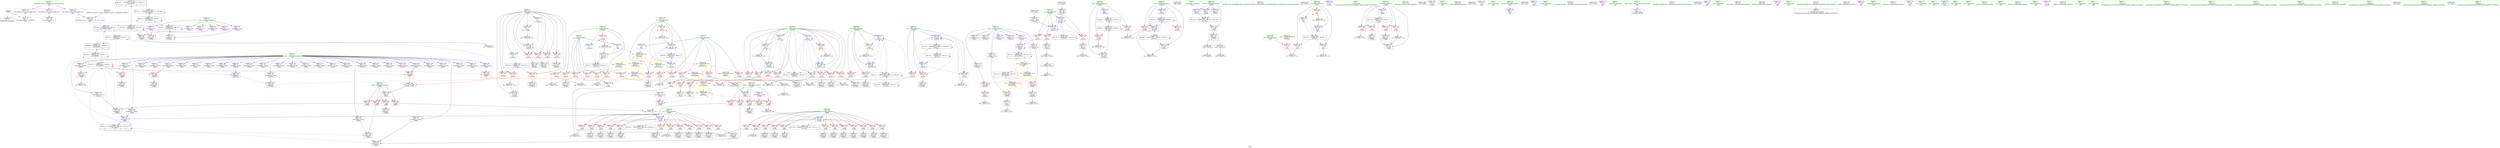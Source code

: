 digraph "SVFG" {
	label="SVFG";

	Node0x563d01681610 [shape=record,color=grey,label="{NodeID: 0\nNullPtr}"];
	Node0x563d01681610 -> Node0x563d016b4260[style=solid];
	Node0x563d01681610 -> Node0x563d016c27c0[style=solid];
	Node0x563d016e2ce0 [shape=record,color=black,label="{NodeID: 443\nMR_31V_7 = PHI(MR_31V_3, MR_31V_3, MR_31V_5, )\npts\{180000 \}\n|{<s0>6|<s1>6|<s2>7}}"];
	Node0x563d016e2ce0:s0 -> Node0x563d016e2ce0[style=dashed,color=blue];
	Node0x563d016e2ce0:s1 -> Node0x563d016dd9d0[style=dashed,color=blue];
	Node0x563d016e2ce0:s2 -> Node0x563d016e13e0[style=dashed,color=blue];
	Node0x563d016c1f10 [shape=record,color=red,label="{NodeID: 277\n354\<--353\n\<--arrayidx5\n_Z5Solvev\n}"];
	Node0x563d016c1f10 -> Node0x563d016b29a0[style=solid];
	Node0x563d016b5cc0 [shape=record,color=red,label="{NodeID: 194\n134\<--73\n\<--i\n_Z4Loadv\n}"];
	Node0x563d016b5cc0 -> Node0x563d016bcb10[style=solid];
	Node0x563d016b2e80 [shape=record,color=black,label="{NodeID: 111\n410\<--409\nidxprom32\<--\n_Z5Solvev\n}"];
	Node0x563d016b0fa0 [shape=record,color=green,label="{NodeID: 28\n11\<--12\nm\<--m_field_insensitive\nGlob }"];
	Node0x563d016b0fa0 -> Node0x563d016bb420[style=solid];
	Node0x563d016b0fa0 -> Node0x563d016bb4f0[style=solid];
	Node0x563d016b0fa0 -> Node0x563d016bb5c0[style=solid];
	Node0x563d016b0fa0 -> Node0x563d016bb690[style=solid];
	Node0x563d016b0fa0 -> Node0x563d016bb760[style=solid];
	Node0x563d016b0fa0 -> Node0x563d016c24c0[style=solid];
	Node0x563d016eb910 [shape=record,color=black,label="{NodeID: 471\nMR_48V_3 = PHI(MR_48V_4, MR_48V_2, )\npts\{333 \}\n}"];
	Node0x563d016eb910 -> Node0x563d016c1e40[style=dashed];
	Node0x563d016eb910 -> Node0x563d016e72e0[style=dashed];
	Node0x563d016bc090 [shape=record,color=grey,label="{NodeID: 388\n452 = Binary(451, 130, )\n}"];
	Node0x563d016bc090 -> Node0x563d016c46d0[style=solid];
	Node0x563d016c3690 [shape=record,color=blue,label="{NodeID: 305\n304\<--297\narrayidx74\<--\n_Z3Dfsii\n}"];
	Node0x563d016c3690 -> Node0x563d016e31e0[style=dashed];
	Node0x563d016b7380 [shape=record,color=red,label="{NodeID: 222\n269\<--156\n\<--ni\n_Z3Dfsii\n}"];
	Node0x563d016b7380 -> Node0x563d016b5980[style=solid];
	Node0x563d016b8e30 [shape=record,color=purple,label="{NodeID: 139\n238\<--19\narrayidx34\<--match\n_Z3Dfsii\n}"];
	Node0x563d016b3920 [shape=record,color=green,label="{NodeID: 56\n332\<--333\nnall\<--nall_field_insensitive\n_Z5Solvev\n}"];
	Node0x563d016b3920 -> Node0x563d016c1d70[style=solid];
	Node0x563d016b3920 -> Node0x563d016c1e40[style=solid];
	Node0x563d016b3920 -> Node0x563d016c3aa0[style=solid];
	Node0x563d016b3920 -> Node0x563d016c3d10[style=solid];
	Node0x563d0170f710 [shape=record,color=black,label="{NodeID: 582\n466 = PHI()\n}"];
	Node0x563d016cd050 [shape=record,color=grey,label="{NodeID: 416\n93 = cmp(91, 92, )\n}"];
	Node0x563d016c0920 [shape=record,color=red,label="{NodeID: 250\n370\<--322\n\<--i\n_Z5Solvev\n}"];
	Node0x563d016c0920 -> Node0x563d016b2c10[style=solid];
	Node0x563d016ba4f0 [shape=record,color=purple,label="{NodeID: 167\n185\<--22\narrayidx6\<--_ZL2dj\n_Z3Dfsii\n}"];
	Node0x563d016ba4f0 -> Node0x563d016c0030[style=solid];
	Node0x563d016b5160 [shape=record,color=black,label="{NodeID: 84\n228\<--227\nidxprom28\<--\n_Z3Dfsii\n}"];
	Node0x563d01681b00 [shape=record,color=green,label="{NodeID: 1\n7\<--1\n__dso_handle\<--dummyObj\nGlob }"];
	Node0x563d016e31e0 [shape=record,color=black,label="{NodeID: 444\nMR_33V_10 = PHI(MR_33V_2, MR_33V_5, MR_33V_8, )\npts\{200000 \}\n|{<s0>6|<s1>6|<s2>7}}"];
	Node0x563d016e31e0:s0 -> Node0x563d016c35c0[style=dashed,color=blue];
	Node0x563d016e31e0:s1 -> Node0x563d016ddac0[style=dashed,color=blue];
	Node0x563d016e31e0:s2 -> Node0x563d016ddbf0[style=dashed,color=blue];
	Node0x563d016c1fe0 [shape=record,color=red,label="{NodeID: 278\n412\<--411\n\<--arrayidx33\n_Z5Solvev\n}"];
	Node0x563d016c1fe0 -> Node0x563d016b2f50[style=solid];
	Node0x563d016b5d90 [shape=record,color=red,label="{NodeID: 195\n91\<--75\n\<--j\n_Z4Loadv\n}"];
	Node0x563d016b5d90 -> Node0x563d016cd050[style=solid];
	Node0x563d016b2f50 [shape=record,color=black,label="{NodeID: 112\n413\<--412\nconv34\<--\n_Z5Solvev\n}"];
	Node0x563d016b2f50 -> Node0x563d016bcf90[style=solid];
	Node0x563d016b10a0 [shape=record,color=green,label="{NodeID: 29\n13\<--14\nma\<--ma_field_insensitive\nGlob }"];
	Node0x563d016b10a0 -> Node0x563d016b7d20[style=solid];
	Node0x563d016b10a0 -> Node0x563d016b7df0[style=solid];
	Node0x563d016b10a0 -> Node0x563d016b7ec0[style=solid];
	Node0x563d016b10a0 -> Node0x563d016b7f90[style=solid];
	Node0x563d016b10a0 -> Node0x563d016b8060[style=solid];
	Node0x563d016b10a0 -> Node0x563d016b8130[style=solid];
	Node0x563d016b10a0 -> Node0x563d016b8200[style=solid];
	Node0x563d016b10a0 -> Node0x563d016b82d0[style=solid];
	Node0x563d016bc210 [shape=record,color=grey,label="{NodeID: 389\n187 = Binary(182, 186, )\n}"];
	Node0x563d016bc210 -> Node0x563d016c3280[style=solid];
	Node0x563d016c3760 [shape=record,color=blue,label="{NodeID: 306\n148\<--130\nretval\<--\n_Z3Dfsii\n}"];
	Node0x563d016c3760 -> Node0x563d016e1de0[style=dashed];
	Node0x563d016b7450 [shape=record,color=red,label="{NodeID: 223\n277\<--156\n\<--ni\n_Z3Dfsii\n}"];
	Node0x563d016b7450 -> Node0x563d016b2250[style=solid];
	Node0x563d016b8f00 [shape=record,color=purple,label="{NodeID: 140\n241\<--19\narrayidx36\<--match\n_Z3Dfsii\n}"];
	Node0x563d016b39f0 [shape=record,color=green,label="{NodeID: 57\n467\<--468\n_ZStlsISt11char_traitsIcEERSt13basic_ostreamIcT_ES5_PKc\<--_ZStlsISt11char_traitsIcEERSt13basic_ostreamIcT_ES5_PKc_field_insensitive\n}"];
	Node0x563d0170f7e0 [shape=record,color=black,label="{NodeID: 583\n470 = PHI()\n}"];
	Node0x563d016cd1d0 [shape=record,color=grey,label="{NodeID: 417\n512 = cmp(510, 511, )\n}"];
	Node0x563d016c09f0 [shape=record,color=red,label="{NodeID: 251\n384\<--322\n\<--i\n_Z5Solvev\n}"];
	Node0x563d016c09f0 -> Node0x563d016c7bc0[style=solid];
	Node0x563d016ba5c0 [shape=record,color=purple,label="{NodeID: 168\n465\<--24\n\<--.str.1\n_Z5Solvev\n}"];
	Node0x563d016b5230 [shape=record,color=black,label="{NodeID: 85\n231\<--230\nidxprom30\<--\n_Z3Dfsii\n}"];
	Node0x563d01681b90 [shape=record,color=green,label="{NodeID: 2\n9\<--1\n\<--dummyObj\nCan only get source location for instruction, argument, global var or function.}"];
	Node0x563d016c20b0 [shape=record,color=red,label="{NodeID: 279\n511\<--491\n\<--nt\nmain\n}"];
	Node0x563d016c20b0 -> Node0x563d016cd1d0[style=solid];
	Node0x563d016b5e60 [shape=record,color=red,label="{NodeID: 196\n123\<--75\n\<--j\n_Z4Loadv\n}"];
	Node0x563d016b5e60 -> Node0x563d016b4940[style=solid];
	Node0x563d016b3020 [shape=record,color=black,label="{NodeID: 113\n430\<--429\nidxprom44\<--\n_Z5Solvev\n}"];
	Node0x563d016b11a0 [shape=record,color=green,label="{NodeID: 30\n17\<--18\nwas\<--was_field_insensitive\nGlob }"];
	Node0x563d016b11a0 -> Node0x563d016b8470[style=solid];
	Node0x563d016b11a0 -> Node0x563d016b8540[style=solid];
	Node0x563d016b11a0 -> Node0x563d016b8610[style=solid];
	Node0x563d016b11a0 -> Node0x563d016b86e0[style=solid];
	Node0x563d016b11a0 -> Node0x563d016b87b0[style=solid];
	Node0x563d016b11a0 -> Node0x563d016b8880[style=solid];
	Node0x563d016ec310 [shape=record,color=black,label="{NodeID: 473\nMR_24V_3 = PHI(MR_24V_4, MR_24V_2, )\npts\{155 \}\n}"];
	Node0x563d016ec310 -> Node0x563d016b69c0[style=dashed];
	Node0x563d016ec310 -> Node0x563d016b6a90[style=dashed];
	Node0x563d016ec310 -> Node0x563d016b6b60[style=dashed];
	Node0x563d016ec310 -> Node0x563d016b6c30[style=dashed];
	Node0x563d016ec310 -> Node0x563d016c3830[style=dashed];
	Node0x563d016bc390 [shape=record,color=grey,label="{NodeID: 390\n443 = Binary(442, 130, )\n}"];
	Node0x563d016bc390 -> Node0x563d016c4600[style=solid];
	Node0x563d016c3830 [shape=record,color=blue,label="{NodeID: 307\n154\<--312\nk\<--inc\n_Z3Dfsii\n}"];
	Node0x563d016c3830 -> Node0x563d016ec310[style=dashed];
	Node0x563d016b7520 [shape=record,color=red,label="{NodeID: 224\n289\<--156\n\<--ni\n_Z3Dfsii\n}"];
	Node0x563d016b7520 -> Node0x563d016b23f0[style=solid];
	Node0x563d016b8fd0 [shape=record,color=purple,label="{NodeID: 141\n242\<--19\narrayidx37\<--match\n_Z3Dfsii\n}"];
	Node0x563d016b8fd0 -> Node0x563d016c3420[style=solid];
	Node0x563d016b3af0 [shape=record,color=green,label="{NodeID: 58\n471\<--472\n_ZNSolsEi\<--_ZNSolsEi_field_insensitive\n}"];
	Node0x563d0170f8b0 [shape=record,color=black,label="{NodeID: 584\n474 = PHI()\n}"];
	Node0x563d016f02e0 [shape=record,color=yellow,style=double,label="{NodeID: 501\n61V_1 = ENCHI(MR_61V_0)\npts\{10 12 \}\nFun[main]|{<s0>16|<s1>16|<s2>17|<s3>17}}"];
	Node0x563d016f02e0:s0 -> Node0x563d016ef8e0[style=dashed,color=red];
	Node0x563d016f02e0:s1 -> Node0x563d016ef9f0[style=dashed,color=red];
	Node0x563d016f02e0:s2 -> Node0x563d016eef40[style=dashed,color=red];
	Node0x563d016f02e0:s3 -> Node0x563d016ef020[style=dashed,color=red];
	Node0x563d016cd350 [shape=record,color=grey,label="{NodeID: 418\n103 = cmp(102, 104, )\n}"];
	Node0x563d016c0ac0 [shape=record,color=red,label="{NodeID: 252\n390\<--322\n\<--i\n_Z5Solvev\n}"];
	Node0x563d016c0ac0 -> Node0x563d016bd290[style=solid];
	Node0x563d016ba690 [shape=record,color=purple,label="{NodeID: 169\n473\<--26\n\<--.str.2\n_Z5Solvev\n}"];
	Node0x563d016b5300 [shape=record,color=black,label="{NodeID: 86\n237\<--236\nidxprom33\<--\n_Z3Dfsii\n}"];
	Node0x563d01697500 [shape=record,color=green,label="{NodeID: 3\n15\<--1\n.str\<--dummyObj\nGlob }"];
	Node0x563d016c2180 [shape=record,color=red,label="{NodeID: 280\n510\<--493\n\<--it\nmain\n}"];
	Node0x563d016c2180 -> Node0x563d016cd1d0[style=solid];
	Node0x563d016b5f30 [shape=record,color=red,label="{NodeID: 197\n128\<--75\n\<--j\n_Z4Loadv\n}"];
	Node0x563d016b5f30 -> Node0x563d016bba90[style=solid];
	Node0x563d016b30f0 [shape=record,color=black,label="{NodeID: 114\n433\<--432\nidxprom46\<--\n_Z5Solvev\n}"];
	Node0x563d016b12a0 [shape=record,color=green,label="{NodeID: 31\n19\<--20\nmatch\<--match_field_insensitive\nGlob }"];
	Node0x563d016b12a0 -> Node0x563d016b8950[style=solid];
	Node0x563d016b12a0 -> Node0x563d016b8a20[style=solid];
	Node0x563d016b12a0 -> Node0x563d016b8af0[style=solid];
	Node0x563d016b12a0 -> Node0x563d016b8bc0[style=solid];
	Node0x563d016b12a0 -> Node0x563d016b8c90[style=solid];
	Node0x563d016b12a0 -> Node0x563d016b8d60[style=solid];
	Node0x563d016b12a0 -> Node0x563d016b8e30[style=solid];
	Node0x563d016b12a0 -> Node0x563d016b8f00[style=solid];
	Node0x563d016b12a0 -> Node0x563d016b8fd0[style=solid];
	Node0x563d016b12a0 -> Node0x563d016b90a0[style=solid];
	Node0x563d016b12a0 -> Node0x563d016b9170[style=solid];
	Node0x563d016b12a0 -> Node0x563d016b9240[style=solid];
	Node0x563d016b12a0 -> Node0x563d016b9310[style=solid];
	Node0x563d016b12a0 -> Node0x563d016b93e0[style=solid];
	Node0x563d016b12a0 -> Node0x563d016b94b0[style=solid];
	Node0x563d016b12a0 -> Node0x563d016b9580[style=solid];
	Node0x563d016b12a0 -> Node0x563d016b9650[style=solid];
	Node0x563d016b12a0 -> Node0x563d016b9720[style=solid];
	Node0x563d016b12a0 -> Node0x563d016b97f0[style=solid];
	Node0x563d016b12a0 -> Node0x563d016b98c0[style=solid];
	Node0x563d016b12a0 -> Node0x563d016b9990[style=solid];
	Node0x563d016b12a0 -> Node0x563d016b9a60[style=solid];
	Node0x563d016b12a0 -> Node0x563d016b9b30[style=solid];
	Node0x563d016b12a0 -> Node0x563d016b9c00[style=solid];
	Node0x563d016b12a0 -> Node0x563d016b9cd0[style=solid];
	Node0x563d016b12a0 -> Node0x563d016b9da0[style=solid];
	Node0x563d016b12a0 -> Node0x563d016b9e70[style=solid];
	Node0x563d016b12a0 -> Node0x563d016b9f40[style=solid];
	Node0x563d016b12a0 -> Node0x563d016ba010[style=solid];
	Node0x563d016b12a0 -> Node0x563d016ba0e0[style=solid];
	Node0x563d016b12a0 -> Node0x563d016ba1b0[style=solid];
	Node0x563d016b12a0 -> Node0x563d016ba280[style=solid];
	Node0x563d016b12a0 -> Node0x563d016ba350[style=solid];
	Node0x563d016bc510 [shape=record,color=grey,label="{NodeID: 391\n477 = Binary(475, 476, )\n}"];
	Node0x563d016c3900 [shape=record,color=blue,label="{NodeID: 308\n148\<--9\nretval\<--\n_Z3Dfsii\n}"];
	Node0x563d016c3900 -> Node0x563d016e1de0[style=dashed];
	Node0x563d016b75f0 [shape=record,color=red,label="{NodeID: 225\n298\<--156\n\<--ni\n_Z3Dfsii\n}"];
	Node0x563d016b75f0 -> Node0x563d016b2590[style=solid];
	Node0x563d016b90a0 [shape=record,color=purple,label="{NodeID: 142\n248\<--19\narrayidx39\<--match\n_Z3Dfsii\n}"];
	Node0x563d016b3bf0 [shape=record,color=green,label="{NodeID: 59\n486\<--487\nmain\<--main_field_insensitive\n}"];
	Node0x563d0170f980 [shape=record,color=black,label="{NodeID: 585\n478 = PHI()\n}"];
	Node0x563d016cd4d0 [shape=record,color=grey,label="{NodeID: 419\n172 = cmp(171, 173, )\n}"];
	Node0x563d016c0b90 [shape=record,color=red,label="{NodeID: 253\n406\<--322\n\<--i\n_Z5Solvev\n}"];
	Node0x563d016c0b90 -> Node0x563d016b2db0[style=solid];
	Node0x563d016ba760 [shape=record,color=purple,label="{NodeID: 170\n522\<--26\n\<--.str.2\nmain\n}"];
	Node0x563d016b53d0 [shape=record,color=black,label="{NodeID: 87\n240\<--239\nidxprom35\<--\n_Z3Dfsii\n}"];
	Node0x563d01697590 [shape=record,color=green,label="{NodeID: 4\n21\<--1\n_ZL2di\<--dummyObj\nGlob }"];
	Node0x563d016c2250 [shape=record,color=red,label="{NodeID: 281\n514\<--493\n\<--it\nmain\n}"];
	Node0x563d016c2250 -> Node0x563d016bbc10[style=solid];
	Node0x563d016b6000 [shape=record,color=red,label="{NodeID: 198\n101\<--77\n\<--c\n_Z4Loadv\n}"];
	Node0x563d016b6000 -> Node0x563d016b4600[style=solid];
	Node0x563d016b31c0 [shape=record,color=black,label="{NodeID: 115\n499\<--496\ncall\<--\nmain\n}"];
	Node0x563d016b13a0 [shape=record,color=green,label="{NodeID: 32\n43\<--47\nllvm.global_ctors\<--llvm.global_ctors_field_insensitive\nGlob }"];
	Node0x563d016b13a0 -> Node0x563d016bad10[style=solid];
	Node0x563d016b13a0 -> Node0x563d016bae10[style=solid];
	Node0x563d016b13a0 -> Node0x563d016baf10[style=solid];
	Node0x563d016bc690 [shape=record,color=grey,label="{NodeID: 392\n113 = Binary(111, 112, )\n}"];
	Node0x563d016c39d0 [shape=record,color=blue,label="{NodeID: 309\n330\<--9\nans\<--\n_Z5Solvev\n}"];
	Node0x563d016c39d0 -> Node0x563d016df5e0[style=dashed];
	Node0x563d016b76c0 [shape=record,color=red,label="{NodeID: 226\n196\<--158\n\<--nj\n_Z3Dfsii\n}"];
	Node0x563d016b76c0 -> Node0x563d016cc450[style=solid];
	Node0x563d016b9170 [shape=record,color=purple,label="{NodeID: 143\n251\<--19\narrayidx41\<--match\n_Z3Dfsii\n}"];
	Node0x563d016b3cf0 [shape=record,color=green,label="{NodeID: 60\n489\<--490\nretval\<--retval_field_insensitive\nmain\n}"];
	Node0x563d016b3cf0 -> Node0x563d016c4940[style=solid];
	Node0x563d0170fa50 [shape=record,color=black,label="{NodeID: 586\n507 = PHI()\n}"];
	Node0x563d016f04d0 [shape=record,color=yellow,style=double,label="{NodeID: 503\n14V_1 = ENCHI(MR_14V_0)\npts\{1 \}\nFun[_Z3Dfsii]|{|<s2>6}}"];
	Node0x563d016f04d0 -> Node0x563d016bff60[style=dashed];
	Node0x563d016f04d0 -> Node0x563d016c0030[style=dashed];
	Node0x563d016f04d0:s2 -> Node0x563d016f04d0[style=dashed,color=red];
	Node0x563d016cd650 [shape=record,color=grey,label="{NodeID: 420\n356 = cmp(355, 109, )\n}"];
	Node0x563d016c0c60 [shape=record,color=red,label="{NodeID: 254\n446\<--322\n\<--i\n_Z5Solvev\n|{<s0>7}}"];
	Node0x563d016c0c60:s0 -> Node0x563d0170fcf0[style=solid,color=red];
	Node0x563d016ba830 [shape=record,color=purple,label="{NodeID: 171\n497\<--29\n\<--.str.3\nmain\n}"];
	Node0x563d016b54a0 [shape=record,color=black,label="{NodeID: 88\n247\<--246\nidxprom38\<--\n_Z3Dfsii\n}"];
	Node0x563d01681d90 [shape=record,color=green,label="{NodeID: 5\n22\<--1\n_ZL2dj\<--dummyObj\nGlob }"];
	Node0x563d016e45e0 [shape=record,color=black,label="{NodeID: 448\nMR_31V_5 = PHI(MR_31V_6, MR_31V_3, )\npts\{180000 \}\n|{|<s2>7}}"];
	Node0x563d016e45e0 -> Node0x563d016c4460[style=dashed];
	Node0x563d016e45e0 -> Node0x563d016e45e0[style=dashed];
	Node0x563d016e45e0:s2 -> Node0x563d016c3010[style=dashed,color=red];
	Node0x563d016c2320 [shape=record,color=red,label="{NodeID: 282\n525\<--493\n\<--it\nmain\n}"];
	Node0x563d016c2320 -> Node0x563d016bbd90[style=solid];
	Node0x563d016b60d0 [shape=record,color=red,label="{NodeID: 199\n106\<--77\n\<--c\n_Z4Loadv\n}"];
	Node0x563d016b60d0 -> Node0x563d016b46d0[style=solid];
	Node0x563d016b7b80 [shape=record,color=black,label="{NodeID: 116\n505\<--502\ncall1\<--\nmain\n}"];
	Node0x563d016b14a0 [shape=record,color=green,label="{NodeID: 33\n48\<--49\n__cxx_global_var_init\<--__cxx_global_var_init_field_insensitive\n}"];
	Node0x563d016dd9d0 [shape=record,color=black,label="{NodeID: 476\nMR_31V_3 = PHI(MR_31V_4, MR_31V_2, )\npts\{180000 \}\n|{|<s3>6}}"];
	Node0x563d016dd9d0 -> Node0x563d016c0440[style=dashed];
	Node0x563d016dd9d0 -> Node0x563d016e2ce0[style=dashed];
	Node0x563d016dd9d0 -> Node0x563d016dd9d0[style=dashed];
	Node0x563d016dd9d0:s3 -> Node0x563d016c3010[style=dashed,color=red];
	Node0x563d016bc810 [shape=record,color=grey,label="{NodeID: 393\n180 = Binary(175, 179, )\n}"];
	Node0x563d016bc810 -> Node0x563d016c31b0[style=solid];
	Node0x563d016c3aa0 [shape=record,color=blue,label="{NodeID: 310\n332\<--9\nnall\<--\n_Z5Solvev\n}"];
	Node0x563d016c3aa0 -> Node0x563d016eb910[style=dashed];
	Node0x563d016b7790 [shape=record,color=red,label="{NodeID: 227\n199\<--158\n\<--nj\n_Z3Dfsii\n}"];
	Node0x563d016b7790 -> Node0x563d016bd410[style=solid];
	Node0x563d016b9240 [shape=record,color=purple,label="{NodeID: 144\n252\<--19\narrayidx42\<--match\n_Z3Dfsii\n}"];
	Node0x563d016b9240 -> Node0x563d016c02a0[style=solid];
	Node0x563d016b3dc0 [shape=record,color=green,label="{NodeID: 61\n491\<--492\nnt\<--nt_field_insensitive\nmain\n}"];
	Node0x563d016b3dc0 -> Node0x563d016c20b0[style=solid];
	Node0x563d0170fb20 [shape=record,color=black,label="{NodeID: 587\n517 = PHI()\n}"];
	Node0x563d016f05e0 [shape=record,color=yellow,style=double,label="{NodeID: 504\n2V_1 = ENCHI(MR_2V_0)\npts\{10 \}\nFun[_Z3Dfsii]|{|<s1>6}}"];
	Node0x563d016f05e0 -> Node0x563d016bb0e0[style=dashed];
	Node0x563d016f05e0:s1 -> Node0x563d016f05e0[style=dashed,color=red];
	Node0x563d016c0d30 [shape=record,color=red,label="{NodeID: 255\n461\<--322\n\<--i\n_Z5Solvev\n}"];
	Node0x563d016c0d30 -> Node0x563d016bc990[style=solid];
	Node0x563d016ba900 [shape=record,color=purple,label="{NodeID: 172\n498\<--31\n\<--.str.4\nmain\n}"];
	Node0x563d016b5570 [shape=record,color=black,label="{NodeID: 89\n250\<--249\nidxprom40\<--\n_Z3Dfsii\n}"];
	Node0x563d01681e20 [shape=record,color=green,label="{NodeID: 6\n23\<--1\n_ZSt4cerr\<--dummyObj\nGlob }"];
	Node0x563d016c23f0 [shape=record,color=blue,label="{NodeID: 283\n8\<--9\nn\<--\nGlob }"];
	Node0x563d016c23f0 -> Node0x563d016f02e0[style=dashed];
	Node0x563d016b61a0 [shape=record,color=red,label="{NodeID: 200\n119\<--77\n\<--c\n_Z4Loadv\n}"];
	Node0x563d016b61a0 -> Node0x563d016c2c00[style=solid];
	Node0x563d016b7c50 [shape=record,color=purple,label="{NodeID: 117\n54\<--4\n\<--_ZStL8__ioinit\n__cxx_global_var_init\n}"];
	Node0x563d016b15a0 [shape=record,color=green,label="{NodeID: 34\n52\<--53\n_ZNSt8ios_base4InitC1Ev\<--_ZNSt8ios_base4InitC1Ev_field_insensitive\n}"];
	Node0x563d016ddac0 [shape=record,color=black,label="{NodeID: 477\nMR_33V_2 = PHI(MR_33V_3, MR_33V_1, )\npts\{200000 \}\n|{|<s8>6}}"];
	Node0x563d016ddac0 -> Node0x563d016c01d0[style=dashed];
	Node0x563d016ddac0 -> Node0x563d016c02a0[style=dashed];
	Node0x563d016ddac0 -> Node0x563d016c0370[style=dashed];
	Node0x563d016ddac0 -> Node0x563d016c0510[style=dashed];
	Node0x563d016ddac0 -> Node0x563d016c05e0[style=dashed];
	Node0x563d016ddac0 -> Node0x563d016c3350[style=dashed];
	Node0x563d016ddac0 -> Node0x563d016e31e0[style=dashed];
	Node0x563d016ddac0 -> Node0x563d016ddac0[style=dashed];
	Node0x563d016ddac0:s8 -> Node0x563d016ddac0[style=dashed,color=red];
	Node0x563d016bc990 [shape=record,color=grey,label="{NodeID: 394\n462 = Binary(461, 130, )\n}"];
	Node0x563d016bc990 -> Node0x563d016c4870[style=solid];
	Node0x563d016c3b70 [shape=record,color=blue,label="{NodeID: 311\n322\<--9\ni\<--\n_Z5Solvev\n}"];
	Node0x563d016c3b70 -> Node0x563d016c06b0[style=dashed];
	Node0x563d016c3b70 -> Node0x563d016c0780[style=dashed];
	Node0x563d016c3b70 -> Node0x563d016c0850[style=dashed];
	Node0x563d016c3b70 -> Node0x563d016c0920[style=dashed];
	Node0x563d016c3b70 -> Node0x563d016c09f0[style=dashed];
	Node0x563d016c3b70 -> Node0x563d016c4050[style=dashed];
	Node0x563d016c3b70 -> Node0x563d016c4120[style=dashed];
	Node0x563d016b7860 [shape=record,color=red,label="{NodeID: 228\n207\<--158\n\<--nj\n_Z3Dfsii\n}"];
	Node0x563d016b7860 -> Node0x563d016b4e20[style=solid];
	Node0x563d016b9310 [shape=record,color=purple,label="{NodeID: 145\n258\<--19\narrayidx46\<--match\n_Z3Dfsii\n}"];
	Node0x563d016b3e90 [shape=record,color=green,label="{NodeID: 62\n493\<--494\nit\<--it_field_insensitive\nmain\n}"];
	Node0x563d016b3e90 -> Node0x563d016c2180[style=solid];
	Node0x563d016b3e90 -> Node0x563d016c2250[style=solid];
	Node0x563d016b3e90 -> Node0x563d016c2320[style=solid];
	Node0x563d016b3e90 -> Node0x563d016c4a10[style=solid];
	Node0x563d016b3e90 -> Node0x563d016c4ae0[style=solid];
	Node0x563d0170fbf0 [shape=record,color=black,label="{NodeID: 588\n523 = PHI()\n}"];
	Node0x563d016f06c0 [shape=record,color=yellow,style=double,label="{NodeID: 505\n4V_1 = ENCHI(MR_4V_0)\npts\{12 \}\nFun[_Z3Dfsii]|{|<s1>6}}"];
	Node0x563d016f06c0 -> Node0x563d016bb4f0[style=dashed];
	Node0x563d016f06c0:s1 -> Node0x563d016f06c0[style=dashed,color=red];
	Node0x563d016c0e00 [shape=record,color=red,label="{NodeID: 256\n344\<--324\n\<--j\n_Z5Solvev\n}"];
	Node0x563d016c0e00 -> Node0x563d016cc2d0[style=solid];
	Node0x563d016ba9d0 [shape=record,color=purple,label="{NodeID: 173\n503\<--34\n\<--.str.5\nmain\n}"];
	Node0x563d016b5640 [shape=record,color=black,label="{NodeID: 90\n254\<--253\nidxprom43\<--\n_Z3Dfsii\n}"];
	Node0x563d016b0060 [shape=record,color=green,label="{NodeID: 7\n24\<--1\n.str.1\<--dummyObj\nGlob }"];
	Node0x563d016c24c0 [shape=record,color=blue,label="{NodeID: 284\n11\<--9\nm\<--\nGlob }"];
	Node0x563d016c24c0 -> Node0x563d016f02e0[style=dashed];
	Node0x563d016b6270 [shape=record,color=red,label="{NodeID: 201\n317\<--148\n\<--retval\n_Z3Dfsii\n}"];
	Node0x563d016b6270 -> Node0x563d016b2730[style=solid];
	Node0x563d016b7d20 [shape=record,color=purple,label="{NodeID: 118\n122\<--13\narrayidx\<--ma\n_Z4Loadv\n}"];
	Node0x563d016b16a0 [shape=record,color=green,label="{NodeID: 35\n58\<--59\n__cxa_atexit\<--__cxa_atexit_field_insensitive\n}"];
	Node0x563d016ee450 [shape=record,color=yellow,style=double,label="{NodeID: 478\n14V_1 = ENCHI(MR_14V_0)\npts\{1 \}\nFun[_Z5Solvev]|{<s0>7}}"];
	Node0x563d016ee450:s0 -> Node0x563d016f04d0[style=dashed,color=red];
	Node0x563d016bcb10 [shape=record,color=grey,label="{NodeID: 395\n135 = Binary(134, 130, )\n}"];
	Node0x563d016bcb10 -> Node0x563d016c2da0[style=solid];
	Node0x563d016c3c40 [shape=record,color=blue,label="{NodeID: 312\n324\<--9\nj\<--\n_Z5Solvev\n}"];
	Node0x563d016c3c40 -> Node0x563d016c0e00[style=dashed];
	Node0x563d016c3c40 -> Node0x563d016c0ed0[style=dashed];
	Node0x563d016c3c40 -> Node0x563d016c0fa0[style=dashed];
	Node0x563d016c3c40 -> Node0x563d016c1070[style=dashed];
	Node0x563d016c3c40 -> Node0x563d016c1140[style=dashed];
	Node0x563d016c3c40 -> Node0x563d016c3c40[style=dashed];
	Node0x563d016c3c40 -> Node0x563d016c3f80[style=dashed];
	Node0x563d016c3c40 -> Node0x563d016de6e0[style=dashed];
	Node0x563d016b7930 [shape=record,color=red,label="{NodeID: 229\n218\<--158\n\<--nj\n_Z3Dfsii\n}"];
	Node0x563d016b7930 -> Node0x563d016b5090[style=solid];
	Node0x563d016b93e0 [shape=record,color=purple,label="{NodeID: 146\n261\<--19\narrayidx48\<--match\n_Z3Dfsii\n}"];
	Node0x563d016b3f60 [shape=record,color=green,label="{NodeID: 63\n500\<--501\nfreopen\<--freopen_field_insensitive\n}"];
	Node0x563d0170fcf0 [shape=record,color=black,label="{NodeID: 589\n146 = PHI(276, 446, )\n0th arg _Z3Dfsii }"];
	Node0x563d0170fcf0 -> Node0x563d016c2e70[style=solid];
	Node0x563d016c0ed0 [shape=record,color=red,label="{NodeID: 257\n351\<--324\n\<--j\n_Z5Solvev\n}"];
	Node0x563d016c0ed0 -> Node0x563d016b28d0[style=solid];
	Node0x563d016baaa0 [shape=record,color=purple,label="{NodeID: 174\n504\<--36\n\<--.str.6\nmain\n}"];
	Node0x563d016b5710 [shape=record,color=black,label="{NodeID: 91\n257\<--256\nidxprom45\<--\n_Z3Dfsii\n}"];
	Node0x563d016b00f0 [shape=record,color=green,label="{NodeID: 8\n26\<--1\n.str.2\<--dummyObj\nGlob }"];
	Node0x563d016c25c0 [shape=record,color=blue,label="{NodeID: 285\n541\<--44\nllvm.global_ctors_0\<--\nGlob }"];
	Node0x563d016b6340 [shape=record,color=red,label="{NodeID: 202\n162\<--150\n\<--i.addr\n_Z3Dfsii\n}"];
	Node0x563d016b6340 -> Node0x563d016b4a10[style=solid];
	Node0x563d016b7df0 [shape=record,color=purple,label="{NodeID: 119\n125\<--13\narrayidx12\<--ma\n_Z4Loadv\n}"];
	Node0x563d016b7df0 -> Node0x563d016c2c00[style=solid];
	Node0x563d016b17a0 [shape=record,color=green,label="{NodeID: 36\n57\<--63\n_ZNSt8ios_base4InitD1Ev\<--_ZNSt8ios_base4InitD1Ev_field_insensitive\n}"];
	Node0x563d016b17a0 -> Node0x563d016b4430[style=solid];
	Node0x563d016eef40 [shape=record,color=yellow,style=double,label="{NodeID: 479\n2V_1 = ENCHI(MR_2V_0)\npts\{10 \}\nFun[_Z5Solvev]|{|<s3>7}}"];
	Node0x563d016eef40 -> Node0x563d016bb1b0[style=dashed];
	Node0x563d016eef40 -> Node0x563d016bb280[style=dashed];
	Node0x563d016eef40 -> Node0x563d016bb350[style=dashed];
	Node0x563d016eef40:s3 -> Node0x563d016f05e0[style=dashed,color=red];
	Node0x563d016bcc90 [shape=record,color=grey,label="{NodeID: 396\n359 = Binary(358, 130, )\n}"];
	Node0x563d016bcc90 -> Node0x563d016c3d10[style=solid];
	Node0x563d016c3d10 [shape=record,color=blue,label="{NodeID: 313\n332\<--359\nnall\<--inc\n_Z5Solvev\n}"];
	Node0x563d016c3d10 -> Node0x563d016e72e0[style=dashed];
	Node0x563d016b7a00 [shape=record,color=red,label="{NodeID: 230\n230\<--158\n\<--nj\n_Z3Dfsii\n}"];
	Node0x563d016b7a00 -> Node0x563d016b5230[style=solid];
	Node0x563d016b94b0 [shape=record,color=purple,label="{NodeID: 147\n262\<--19\narrayidx49\<--match\n_Z3Dfsii\n}"];
	Node0x563d016b94b0 -> Node0x563d016c0370[style=solid];
	Node0x563d016b4060 [shape=record,color=green,label="{NodeID: 64\n518\<--519\nprintf\<--printf_field_insensitive\n}"];
	Node0x563d0170fff0 [shape=record,color=black,label="{NodeID: 590\n147 = PHI(284, 447, )\n1st arg _Z3Dfsii }"];
	Node0x563d0170fff0 -> Node0x563d016c2f40[style=solid];
	Node0x563d016c0fa0 [shape=record,color=red,label="{NodeID: 258\n365\<--324\n\<--j\n_Z5Solvev\n}"];
	Node0x563d016c0fa0 -> Node0x563d016b2b40[style=solid];
	Node0x563d016bab70 [shape=record,color=purple,label="{NodeID: 175\n506\<--39\n\<--.str.7\nmain\n}"];
	Node0x563d016b57e0 [shape=record,color=black,label="{NodeID: 92\n260\<--259\nidxprom47\<--\n_Z3Dfsii\n}"];
	Node0x563d016b0180 [shape=record,color=green,label="{NodeID: 9\n28\<--1\n_ZSt4cout\<--dummyObj\nGlob }"];
	Node0x563d016c26c0 [shape=record,color=blue,label="{NodeID: 286\n542\<--45\nllvm.global_ctors_1\<--_GLOBAL__sub_I_ftc_2_0.cpp\nGlob }"];
	Node0x563d016b6410 [shape=record,color=red,label="{NodeID: 203\n175\<--150\n\<--i.addr\n_Z3Dfsii\n}"];
	Node0x563d016b6410 -> Node0x563d016bc810[style=solid];
	Node0x563d016b7ec0 [shape=record,color=purple,label="{NodeID: 120\n206\<--13\narrayidx15\<--ma\n_Z3Dfsii\n}"];
	Node0x563d016b18a0 [shape=record,color=green,label="{NodeID: 37\n70\<--71\n_Z4Loadv\<--_Z4Loadv_field_insensitive\n}"];
	Node0x563d016ef020 [shape=record,color=yellow,style=double,label="{NodeID: 480\n4V_1 = ENCHI(MR_4V_0)\npts\{12 \}\nFun[_Z5Solvev]|{|<s3>7}}"];
	Node0x563d016ef020 -> Node0x563d016bb5c0[style=dashed];
	Node0x563d016ef020 -> Node0x563d016bb690[style=dashed];
	Node0x563d016ef020 -> Node0x563d016bb760[style=dashed];
	Node0x563d016ef020:s3 -> Node0x563d016f06c0[style=dashed,color=red];
	Node0x563d016bce10 [shape=record,color=grey,label="{NodeID: 397\n267 = cmp(266, 9, )\n}"];
	Node0x563d016c3de0 [shape=record,color=blue,label="{NodeID: 314\n368\<--224\narrayidx11\<--\n_Z5Solvev\n}"];
	Node0x563d016c3de0 -> Node0x563d016c3eb0[style=dashed];
	Node0x563d016bf9f0 [shape=record,color=red,label="{NodeID: 231\n239\<--158\n\<--nj\n_Z3Dfsii\n}"];
	Node0x563d016bf9f0 -> Node0x563d016b53d0[style=solid];
	Node0x563d016b9580 [shape=record,color=purple,label="{NodeID: 148\n271\<--19\narrayidx55\<--match\n_Z3Dfsii\n}"];
	Node0x563d016b4160 [shape=record,color=green,label="{NodeID: 65\n45\<--537\n_GLOBAL__sub_I_ftc_2_0.cpp\<--_GLOBAL__sub_I_ftc_2_0.cpp_field_insensitive\n}"];
	Node0x563d016b4160 -> Node0x563d016c26c0[style=solid];
	Node0x563d016c1070 [shape=record,color=red,label="{NodeID: 259\n373\<--324\n\<--j\n_Z5Solvev\n}"];
	Node0x563d016c1070 -> Node0x563d016b2ce0[style=solid];
	Node0x563d016bac40 [shape=record,color=purple,label="{NodeID: 176\n516\<--41\n\<--.str.8\nmain\n}"];
	Node0x563d016b58b0 [shape=record,color=black,label="{NodeID: 93\n264\<--263\nidxprom50\<--\n_Z3Dfsii\n}"];
	Node0x563d016b0210 [shape=record,color=green,label="{NodeID: 10\n29\<--1\n.str.3\<--dummyObj\nGlob }"];
	Node0x563d016c27c0 [shape=record,color=blue, style = dotted,label="{NodeID: 287\n543\<--3\nllvm.global_ctors_2\<--dummyVal\nGlob }"];
	Node0x563d016b64e0 [shape=record,color=red,label="{NodeID: 204\n226\<--150\n\<--i.addr\n_Z3Dfsii\n}"];
	Node0x563d016b64e0 -> Node0x563d016c3350[style=solid];
	Node0x563d016b7f90 [shape=record,color=purple,label="{NodeID: 121\n209\<--13\narrayidx17\<--ma\n_Z3Dfsii\n}"];
	Node0x563d016b7f90 -> Node0x563d016c0100[style=solid];
	Node0x563d016b19a0 [shape=record,color=green,label="{NodeID: 38\n73\<--74\ni\<--i_field_insensitive\n_Z4Loadv\n}"];
	Node0x563d016b19a0 -> Node0x563d016b5b20[style=solid];
	Node0x563d016b19a0 -> Node0x563d016b5bf0[style=solid];
	Node0x563d016b19a0 -> Node0x563d016b5cc0[style=solid];
	Node0x563d016b19a0 -> Node0x563d016c28c0[style=solid];
	Node0x563d016b19a0 -> Node0x563d016c2da0[style=solid];
	Node0x563d016bcf90 [shape=record,color=grey,label="{NodeID: 398\n414 = cmp(413, 109, )\n}"];
	Node0x563d016c3eb0 [shape=record,color=blue,label="{NodeID: 315\n376\<--224\narrayidx16\<--\n_Z5Solvev\n}"];
	Node0x563d016c3eb0 -> Node0x563d016e77e0[style=dashed];
	Node0x563d016bfa80 [shape=record,color=red,label="{NodeID: 232\n249\<--158\n\<--nj\n_Z3Dfsii\n}"];
	Node0x563d016bfa80 -> Node0x563d016b5570[style=solid];
	Node0x563d016b9650 [shape=record,color=purple,label="{NodeID: 149\n274\<--19\narrayidx57\<--match\n_Z3Dfsii\n}"];
	Node0x563d016b4260 [shape=record,color=black,label="{NodeID: 66\n2\<--3\ndummyVal\<--dummyVal\n}"];
	Node0x563d016ddbf0 [shape=record,color=black,label="{NodeID: 426\nMR_33V_7 = PHI(MR_33V_8, MR_33V_6, )\npts\{200000 \}\n|{|<s2>7}}"];
	Node0x563d016ddbf0 -> Node0x563d016ddbf0[style=dashed];
	Node0x563d016ddbf0 -> Node0x563d016dffe0[style=dashed];
	Node0x563d016ddbf0:s2 -> Node0x563d016ddac0[style=dashed,color=red];
	Node0x563d016c1140 [shape=record,color=red,label="{NodeID: 260\n379\<--324\n\<--j\n_Z5Solvev\n}"];
	Node0x563d016c1140 -> Node0x563d016c78c0[style=solid];
	Node0x563d016bad10 [shape=record,color=purple,label="{NodeID: 177\n541\<--43\nllvm.global_ctors_0\<--llvm.global_ctors\nGlob }"];
	Node0x563d016bad10 -> Node0x563d016c25c0[style=solid];
	Node0x563d016b5980 [shape=record,color=black,label="{NodeID: 94\n270\<--269\nidxprom54\<--\n_Z3Dfsii\n}"];
	Node0x563d016b02a0 [shape=record,color=green,label="{NodeID: 11\n31\<--1\n.str.4\<--dummyObj\nGlob }"];
	Node0x563d016c28c0 [shape=record,color=blue,label="{NodeID: 288\n73\<--9\ni\<--\n_Z4Loadv\n}"];
	Node0x563d016c28c0 -> Node0x563d016e8c10[style=dashed];
	Node0x563d016b65b0 [shape=record,color=red,label="{NodeID: 205\n288\<--150\n\<--i.addr\n_Z3Dfsii\n}"];
	Node0x563d016b65b0 -> Node0x563d016c35c0[style=solid];
	Node0x563d016b8060 [shape=record,color=purple,label="{NodeID: 122\n350\<--13\narrayidx\<--ma\n_Z5Solvev\n}"];
	Node0x563d016b1a70 [shape=record,color=green,label="{NodeID: 39\n75\<--76\nj\<--j_field_insensitive\n_Z4Loadv\n}"];
	Node0x563d016b1a70 -> Node0x563d016b5d90[style=solid];
	Node0x563d016b1a70 -> Node0x563d016b5e60[style=solid];
	Node0x563d016b1a70 -> Node0x563d016b5f30[style=solid];
	Node0x563d016b1a70 -> Node0x563d016c2990[style=solid];
	Node0x563d016b1a70 -> Node0x563d016c2cd0[style=solid];
	Node0x563d016bd110 [shape=record,color=grey,label="{NodeID: 399\n398 = cmp(396, 397, )\n}"];
	Node0x563d016c3f80 [shape=record,color=blue,label="{NodeID: 316\n324\<--380\nj\<--inc17\n_Z5Solvev\n}"];
	Node0x563d016c3f80 -> Node0x563d016c0e00[style=dashed];
	Node0x563d016c3f80 -> Node0x563d016c0ed0[style=dashed];
	Node0x563d016c3f80 -> Node0x563d016c0fa0[style=dashed];
	Node0x563d016c3f80 -> Node0x563d016c1070[style=dashed];
	Node0x563d016c3f80 -> Node0x563d016c1140[style=dashed];
	Node0x563d016c3f80 -> Node0x563d016c3c40[style=dashed];
	Node0x563d016c3f80 -> Node0x563d016c3f80[style=dashed];
	Node0x563d016c3f80 -> Node0x563d016de6e0[style=dashed];
	Node0x563d016bfb50 [shape=record,color=red,label="{NodeID: 233\n259\<--158\n\<--nj\n_Z3Dfsii\n}"];
	Node0x563d016bfb50 -> Node0x563d016b57e0[style=solid];
	Node0x563d016b9720 [shape=record,color=purple,label="{NodeID: 150\n275\<--19\narrayidx58\<--match\n_Z3Dfsii\n}"];
	Node0x563d016b9720 -> Node0x563d016c0510[style=solid];
	Node0x563d016b4360 [shape=record,color=black,label="{NodeID: 67\n488\<--9\nmain_ret\<--\nmain\n}"];
	Node0x563d016c1210 [shape=record,color=red,label="{NodeID: 261\n396\<--324\n\<--j\n_Z5Solvev\n}"];
	Node0x563d016c1210 -> Node0x563d016bd110[style=solid];
	Node0x563d016bae10 [shape=record,color=purple,label="{NodeID: 178\n542\<--43\nllvm.global_ctors_1\<--llvm.global_ctors\nGlob }"];
	Node0x563d016bae10 -> Node0x563d016c26c0[style=solid];
	Node0x563d016b5a50 [shape=record,color=black,label="{NodeID: 95\n273\<--272\nidxprom56\<--\n_Z3Dfsii\n}"];
	Node0x563d016b0330 [shape=record,color=green,label="{NodeID: 12\n33\<--1\nstdin\<--dummyObj\nGlob }"];
	Node0x563d016c2990 [shape=record,color=blue,label="{NodeID: 289\n75\<--9\nj\<--\n_Z4Loadv\n}"];
	Node0x563d016c2990 -> Node0x563d016b5d90[style=dashed];
	Node0x563d016c2990 -> Node0x563d016b5e60[style=dashed];
	Node0x563d016c2990 -> Node0x563d016b5f30[style=dashed];
	Node0x563d016c2990 -> Node0x563d016c2cd0[style=dashed];
	Node0x563d016c2990 -> Node0x563d016e9110[style=dashed];
	Node0x563d016b6680 [shape=record,color=red,label="{NodeID: 206\n165\<--152\n\<--j.addr\n_Z3Dfsii\n}"];
	Node0x563d016b6680 -> Node0x563d016b4ae0[style=solid];
	Node0x563d016b8130 [shape=record,color=purple,label="{NodeID: 123\n353\<--13\narrayidx5\<--ma\n_Z5Solvev\n}"];
	Node0x563d016b8130 -> Node0x563d016c1f10[style=solid];
	Node0x563d016b1b40 [shape=record,color=green,label="{NodeID: 40\n77\<--78\nc\<--c_field_insensitive\n_Z4Loadv\n}"];
	Node0x563d016b1b40 -> Node0x563d016b6000[style=solid];
	Node0x563d016b1b40 -> Node0x563d016b60d0[style=solid];
	Node0x563d016b1b40 -> Node0x563d016b61a0[style=solid];
	Node0x563d016b1b40 -> Node0x563d016c2a60[style=solid];
	Node0x563d016b1b40 -> Node0x563d016c2b30[style=solid];
	Node0x563d016bd290 [shape=record,color=grey,label="{NodeID: 400\n392 = cmp(390, 391, )\n}"];
	Node0x563d016c4050 [shape=record,color=blue,label="{NodeID: 317\n322\<--385\ni\<--inc19\n_Z5Solvev\n}"];
	Node0x563d016c4050 -> Node0x563d016c06b0[style=dashed];
	Node0x563d016c4050 -> Node0x563d016c0780[style=dashed];
	Node0x563d016c4050 -> Node0x563d016c0850[style=dashed];
	Node0x563d016c4050 -> Node0x563d016c0920[style=dashed];
	Node0x563d016c4050 -> Node0x563d016c09f0[style=dashed];
	Node0x563d016c4050 -> Node0x563d016c4050[style=dashed];
	Node0x563d016c4050 -> Node0x563d016c4120[style=dashed];
	Node0x563d016bfc20 [shape=record,color=red,label="{NodeID: 234\n272\<--158\n\<--nj\n_Z3Dfsii\n}"];
	Node0x563d016bfc20 -> Node0x563d016b5a50[style=solid];
	Node0x563d016b97f0 [shape=record,color=purple,label="{NodeID: 151\n279\<--19\narrayidx60\<--match\n_Z3Dfsii\n}"];
	Node0x563d016b4430 [shape=record,color=black,label="{NodeID: 68\n56\<--57\n\<--_ZNSt8ios_base4InitD1Ev\nCan only get source location for instruction, argument, global var or function.}"];
	Node0x563d016de1e0 [shape=record,color=black,label="{NodeID: 428\nMR_38V_6 = PHI(MR_38V_7, MR_38V_5, )\npts\{323 \}\n}"];
	Node0x563d016de1e0 -> Node0x563d016c0ac0[style=dashed];
	Node0x563d016de1e0 -> Node0x563d016c0b90[style=dashed];
	Node0x563d016de1e0 -> Node0x563d016c0c60[style=dashed];
	Node0x563d016de1e0 -> Node0x563d016c0d30[style=dashed];
	Node0x563d016de1e0 -> Node0x563d016c4870[style=dashed];
	Node0x563d016c12e0 [shape=record,color=red,label="{NodeID: 262\n400\<--324\n\<--j\n_Z5Solvev\n}"];
	Node0x563d016c12e0 -> Node0x563d016c7a40[style=solid];
	Node0x563d016baf10 [shape=record,color=purple,label="{NodeID: 179\n543\<--43\nllvm.global_ctors_2\<--llvm.global_ctors\nGlob }"];
	Node0x563d016baf10 -> Node0x563d016c27c0[style=solid];
	Node0x563d016b2250 [shape=record,color=black,label="{NodeID: 96\n278\<--277\nidxprom59\<--\n_Z3Dfsii\n}"];
	Node0x563d016b03c0 [shape=record,color=green,label="{NodeID: 13\n34\<--1\n.str.5\<--dummyObj\nGlob }"];
	Node0x563d016c2a60 [shape=record,color=blue,label="{NodeID: 290\n77\<--98\nc\<--conv\n_Z4Loadv\n}"];
	Node0x563d016c2a60 -> Node0x563d016b6000[style=dashed];
	Node0x563d016c2a60 -> Node0x563d016b60d0[style=dashed];
	Node0x563d016c2a60 -> Node0x563d016b61a0[style=dashed];
	Node0x563d016c2a60 -> Node0x563d016c2a60[style=dashed];
	Node0x563d016c2a60 -> Node0x563d016c2b30[style=dashed];
	Node0x563d016c2a60 -> Node0x563d016e9610[style=dashed];
	Node0x563d016b6750 [shape=record,color=red,label="{NodeID: 207\n182\<--152\n\<--j.addr\n_Z3Dfsii\n}"];
	Node0x563d016b6750 -> Node0x563d016bc210[style=solid];
	Node0x563d016b8200 [shape=record,color=purple,label="{NodeID: 124\n408\<--13\narrayidx31\<--ma\n_Z5Solvev\n}"];
	Node0x563d016b1c10 [shape=record,color=green,label="{NodeID: 41\n81\<--82\nscanf\<--scanf_field_insensitive\n}"];
	Node0x563d016bd410 [shape=record,color=grey,label="{NodeID: 401\n201 = cmp(199, 200, )\n}"];
	Node0x563d016c4120 [shape=record,color=blue,label="{NodeID: 318\n322\<--9\ni\<--\n_Z5Solvev\n}"];
	Node0x563d016c4120 -> Node0x563d016de1e0[style=dashed];
	Node0x563d016bfcf0 [shape=record,color=red,label="{NodeID: 235\n280\<--158\n\<--nj\n_Z3Dfsii\n}"];
	Node0x563d016bfcf0 -> Node0x563d016b2320[style=solid];
	Node0x563d016b98c0 [shape=record,color=purple,label="{NodeID: 152\n282\<--19\narrayidx62\<--match\n_Z3Dfsii\n}"];
	Node0x563d016b4530 [shape=record,color=black,label="{NodeID: 69\n98\<--95\nconv\<--call4\n_Z4Loadv\n}"];
	Node0x563d016b4530 -> Node0x563d016c2a60[style=solid];
	Node0x563d016f0ce0 [shape=record,color=yellow,style=double,label="{NodeID: 512\n12V_1 = ENCHI(MR_12V_0)\npts\{140000 \}\nFun[_Z3Dfsii]|{|<s1>6}}"];
	Node0x563d016f0ce0 -> Node0x563d016c0100[style=dashed];
	Node0x563d016f0ce0:s1 -> Node0x563d016f0ce0[style=dashed,color=red];
	Node0x563d016de6e0 [shape=record,color=black,label="{NodeID: 429\nMR_40V_6 = PHI(MR_40V_8, MR_40V_2, )\npts\{325 \}\n}"];
	Node0x563d016de6e0 -> Node0x563d016c41f0[style=dashed];
	Node0x563d016c13b0 [shape=record,color=red,label="{NodeID: 263\n409\<--324\n\<--j\n_Z5Solvev\n}"];
	Node0x563d016c13b0 -> Node0x563d016b2e80[style=solid];
	Node0x563d016bb010 [shape=record,color=red,label="{NodeID: 180\n86\<--8\n\<--n\n_Z4Loadv\n}"];
	Node0x563d016bb010 -> Node0x563d016cced0[style=solid];
	Node0x563d016b2320 [shape=record,color=black,label="{NodeID: 97\n281\<--280\nidxprom61\<--\n_Z3Dfsii\n}"];
	Node0x563d016b0450 [shape=record,color=green,label="{NodeID: 14\n36\<--1\n.str.6\<--dummyObj\nGlob }"];
	Node0x563d016e72e0 [shape=record,color=black,label="{NodeID: 457\nMR_48V_4 = PHI(MR_48V_6, MR_48V_3, )\npts\{333 \}\n}"];
	Node0x563d016e72e0 -> Node0x563d016c1d70[style=dashed];
	Node0x563d016e72e0 -> Node0x563d016c3d10[style=dashed];
	Node0x563d016e72e0 -> Node0x563d016e72e0[style=dashed];
	Node0x563d016e72e0 -> Node0x563d016eb910[style=dashed];
	Node0x563d016c2b30 [shape=record,color=blue,label="{NodeID: 291\n77\<--116\nc\<--conv10\n_Z4Loadv\n}"];
	Node0x563d016c2b30 -> Node0x563d016b6000[style=dashed];
	Node0x563d016c2b30 -> Node0x563d016b60d0[style=dashed];
	Node0x563d016c2b30 -> Node0x563d016b61a0[style=dashed];
	Node0x563d016c2b30 -> Node0x563d016c2a60[style=dashed];
	Node0x563d016c2b30 -> Node0x563d016c2b30[style=dashed];
	Node0x563d016c2b30 -> Node0x563d016e9610[style=dashed];
	Node0x563d016b6820 [shape=record,color=red,label="{NodeID: 208\n235\<--152\n\<--j.addr\n_Z3Dfsii\n}"];
	Node0x563d016b6820 -> Node0x563d016c3420[style=solid];
	Node0x563d016b82d0 [shape=record,color=purple,label="{NodeID: 125\n411\<--13\narrayidx33\<--ma\n_Z5Solvev\n}"];
	Node0x563d016b82d0 -> Node0x563d016c1fe0[style=solid];
	Node0x563d016b1d10 [shape=record,color=green,label="{NodeID: 42\n96\<--97\ngetchar\<--getchar_field_insensitive\n}"];
	Node0x563d016bd590 [shape=record,color=grey,label="{NodeID: 402\n403 = cmp(401, 130, )\n}"];
	Node0x563d016c41f0 [shape=record,color=blue,label="{NodeID: 319\n324\<--9\nj\<--\n_Z5Solvev\n}"];
	Node0x563d016c41f0 -> Node0x563d016c1210[style=dashed];
	Node0x563d016c41f0 -> Node0x563d016c12e0[style=dashed];
	Node0x563d016c41f0 -> Node0x563d016c13b0[style=dashed];
	Node0x563d016c41f0 -> Node0x563d016c1480[style=dashed];
	Node0x563d016c41f0 -> Node0x563d016c1550[style=dashed];
	Node0x563d016c41f0 -> Node0x563d016c47a0[style=dashed];
	Node0x563d016c41f0 -> Node0x563d016de6e0[style=dashed];
	Node0x563d016bfdc0 [shape=record,color=red,label="{NodeID: 236\n292\<--158\n\<--nj\n_Z3Dfsii\n}"];
	Node0x563d016bfdc0 -> Node0x563d016b24c0[style=solid];
	Node0x563d016b9990 [shape=record,color=purple,label="{NodeID: 153\n283\<--19\narrayidx63\<--match\n_Z3Dfsii\n}"];
	Node0x563d016b9990 -> Node0x563d016c05e0[style=solid];
	Node0x563d016b4600 [shape=record,color=black,label="{NodeID: 70\n102\<--101\nconv5\<--\n_Z4Loadv\n}"];
	Node0x563d016b4600 -> Node0x563d016cd350[style=solid];
	Node0x563d016debe0 [shape=record,color=black,label="{NodeID: 430\nMR_42V_2 = PHI(MR_42V_3, MR_42V_1, )\npts\{327 \}\n}"];
	Node0x563d016debe0 -> Node0x563d016c42c0[style=dashed];
	Node0x563d016debe0 -> Node0x563d016debe0[style=dashed];
	Node0x563d016debe0 -> Node0x563d016e04e0[style=dashed];
	Node0x563d016c1480 [shape=record,color=red,label="{NodeID: 264\n447\<--324\n\<--j\n_Z5Solvev\n|{<s0>7}}"];
	Node0x563d016c1480:s0 -> Node0x563d0170fff0[style=solid,color=red];
	Node0x563d016bb0e0 [shape=record,color=red,label="{NodeID: 181\n193\<--8\n\<--n\n_Z3Dfsii\n}"];
	Node0x563d016bb0e0 -> Node0x563d016cc750[style=solid];
	Node0x563d016b23f0 [shape=record,color=black,label="{NodeID: 98\n290\<--289\nidxprom65\<--\n_Z3Dfsii\n}"];
	Node0x563d016b04e0 [shape=record,color=green,label="{NodeID: 15\n38\<--1\nstdout\<--dummyObj\nGlob }"];
	Node0x563d016e77e0 [shape=record,color=black,label="{NodeID: 458\nMR_33V_3 = PHI(MR_33V_5, MR_33V_2, )\npts\{200000 \}\n}"];
	Node0x563d016e77e0 -> Node0x563d016c3de0[style=dashed];
	Node0x563d016e77e0 -> Node0x563d016dffe0[style=dashed];
	Node0x563d016e77e0 -> Node0x563d016e77e0[style=dashed];
	Node0x563d016c2c00 [shape=record,color=blue,label="{NodeID: 292\n125\<--119\narrayidx12\<--\n_Z4Loadv\n}"];
	Node0x563d016c2c00 -> Node0x563d016c2c00[style=dashed];
	Node0x563d016c2c00 -> Node0x563d016e9b10[style=dashed];
	Node0x563d016b68f0 [shape=record,color=red,label="{NodeID: 209\n297\<--152\n\<--j.addr\n_Z3Dfsii\n}"];
	Node0x563d016b68f0 -> Node0x563d016c3690[style=solid];
	Node0x563d016b83a0 [shape=record,color=purple,label="{NodeID: 126\n79\<--15\n\<--.str\n_Z4Loadv\n}"];
	Node0x563d016b1e10 [shape=record,color=green,label="{NodeID: 43\n143\<--144\n_Z3Dfsii\<--_Z3Dfsii_field_insensitive\n}"];
	Node0x563d016bd710 [shape=record,color=grey,label="{NodeID: 403\n286 = cmp(285, 9, )\n}"];
	Node0x563d016c42c0 [shape=record,color=blue,label="{NodeID: 320\n326\<--9\nii\<--\n_Z5Solvev\n}"];
	Node0x563d016c42c0 -> Node0x563d016c1620[style=dashed];
	Node0x563d016c42c0 -> Node0x563d016c16f0[style=dashed];
	Node0x563d016c42c0 -> Node0x563d016c17c0[style=dashed];
	Node0x563d016c42c0 -> Node0x563d016c4600[style=dashed];
	Node0x563d016c42c0 -> Node0x563d016e04e0[style=dashed];
	Node0x563d016bfe90 [shape=record,color=red,label="{NodeID: 237\n301\<--158\n\<--nj\n_Z3Dfsii\n}"];
	Node0x563d016bfe90 -> Node0x563d016b2660[style=solid];
	Node0x563d016b9a60 [shape=record,color=purple,label="{NodeID: 154\n291\<--19\narrayidx66\<--match\n_Z3Dfsii\n}"];
	Node0x563d016b46d0 [shape=record,color=black,label="{NodeID: 71\n107\<--106\nconv7\<--\n_Z4Loadv\n}"];
	Node0x563d016b46d0 -> Node0x563d016ccbd0[style=solid];
	Node0x563d016df0e0 [shape=record,color=black,label="{NodeID: 431\nMR_44V_2 = PHI(MR_44V_3, MR_44V_1, )\npts\{329 \}\n}"];
	Node0x563d016df0e0 -> Node0x563d016c4390[style=dashed];
	Node0x563d016df0e0 -> Node0x563d016df0e0[style=dashed];
	Node0x563d016df0e0 -> Node0x563d016e09e0[style=dashed];
	Node0x563d016c1550 [shape=record,color=red,label="{NodeID: 265\n456\<--324\n\<--j\n_Z5Solvev\n}"];
	Node0x563d016c1550 -> Node0x563d016bbf10[style=solid];
	Node0x563d016bb1b0 [shape=record,color=red,label="{NodeID: 182\n339\<--8\n\<--n\n_Z5Solvev\n}"];
	Node0x563d016bb1b0 -> Node0x563d016cc150[style=solid];
	Node0x563d016b24c0 [shape=record,color=black,label="{NodeID: 99\n293\<--292\nidxprom67\<--\n_Z3Dfsii\n}"];
	Node0x563d016b0570 [shape=record,color=green,label="{NodeID: 16\n39\<--1\n.str.7\<--dummyObj\nGlob }"];
	Node0x563d016e7ce0 [shape=record,color=black,label="{NodeID: 459\nMR_12V_2 = PHI(MR_12V_3, MR_12V_1, )\npts\{140000 \}\n|{<s0>16}}"];
	Node0x563d016e7ce0:s0 -> Node0x563d016e9b10[style=dashed,color=red];
	Node0x563d016c2cd0 [shape=record,color=blue,label="{NodeID: 293\n75\<--129\nj\<--inc\n_Z4Loadv\n}"];
	Node0x563d016c2cd0 -> Node0x563d016b5d90[style=dashed];
	Node0x563d016c2cd0 -> Node0x563d016b5e60[style=dashed];
	Node0x563d016c2cd0 -> Node0x563d016b5f30[style=dashed];
	Node0x563d016c2cd0 -> Node0x563d016c2cd0[style=dashed];
	Node0x563d016c2cd0 -> Node0x563d016e9110[style=dashed];
	Node0x563d016b69c0 [shape=record,color=red,label="{NodeID: 210\n171\<--154\n\<--k\n_Z3Dfsii\n}"];
	Node0x563d016b69c0 -> Node0x563d016cd4d0[style=solid];
	Node0x563d016b8470 [shape=record,color=purple,label="{NodeID: 127\n164\<--17\narrayidx\<--was\n_Z3Dfsii\n}"];
	Node0x563d016b1f10 [shape=record,color=green,label="{NodeID: 44\n148\<--149\nretval\<--retval_field_insensitive\n_Z3Dfsii\n}"];
	Node0x563d016b1f10 -> Node0x563d016b6270[style=solid];
	Node0x563d016b1f10 -> Node0x563d016c34f0[style=solid];
	Node0x563d016b1f10 -> Node0x563d016c3760[style=solid];
	Node0x563d016b1f10 -> Node0x563d016c3900[style=solid];
	Node0x563d016ef640 [shape=record,color=yellow,style=double,label="{NodeID: 487\n12V_1 = ENCHI(MR_12V_0)\npts\{140000 \}\nFun[_Z5Solvev]|{|<s2>7}}"];
	Node0x563d016ef640 -> Node0x563d016c1f10[style=dashed];
	Node0x563d016ef640 -> Node0x563d016c1fe0[style=dashed];
	Node0x563d016ef640:s2 -> Node0x563d016f0ce0[style=dashed,color=red];
	Node0x563d016bd890 [shape=record,color=grey,label="{NodeID: 404\n421 = cmp(419, 420, )\n}"];
	Node0x563d016c4390 [shape=record,color=blue,label="{NodeID: 321\n328\<--9\njj\<--\n_Z5Solvev\n}"];
	Node0x563d016c4390 -> Node0x563d016c1890[style=dashed];
	Node0x563d016c4390 -> Node0x563d016c1960[style=dashed];
	Node0x563d016c4390 -> Node0x563d016c1a30[style=dashed];
	Node0x563d016c4390 -> Node0x563d016c4390[style=dashed];
	Node0x563d016c4390 -> Node0x563d016c4530[style=dashed];
	Node0x563d016c4390 -> Node0x563d016e09e0[style=dashed];
	Node0x563d016bff60 [shape=record,color=red,label="{NodeID: 238\n179\<--178\n\<--arrayidx4\n_Z3Dfsii\n}"];
	Node0x563d016bff60 -> Node0x563d016bc810[style=solid];
	Node0x563d016b9b30 [shape=record,color=purple,label="{NodeID: 155\n294\<--19\narrayidx68\<--match\n_Z3Dfsii\n}"];
	Node0x563d016b47a0 [shape=record,color=black,label="{NodeID: 72\n116\<--115\nconv10\<--call9\n_Z4Loadv\n}"];
	Node0x563d016b47a0 -> Node0x563d016c2b30[style=solid];
	Node0x563d016df5e0 [shape=record,color=black,label="{NodeID: 432\nMR_46V_3 = PHI(MR_46V_4, MR_46V_2, )\npts\{331 \}\n}"];
	Node0x563d016df5e0 -> Node0x563d016c1b00[style=dashed];
	Node0x563d016df5e0 -> Node0x563d016c1bd0[style=dashed];
	Node0x563d016df5e0 -> Node0x563d016c1ca0[style=dashed];
	Node0x563d016df5e0 -> Node0x563d016c46d0[style=dashed];
	Node0x563d016df5e0 -> Node0x563d016df5e0[style=dashed];
	Node0x563d016df5e0 -> Node0x563d016e0ee0[style=dashed];
	Node0x563d016c1620 [shape=record,color=red,label="{NodeID: 266\n419\<--326\n\<--ii\n_Z5Solvev\n}"];
	Node0x563d016c1620 -> Node0x563d016bd890[style=solid];
	Node0x563d016bb280 [shape=record,color=red,label="{NodeID: 183\n391\<--8\n\<--n\n_Z5Solvev\n}"];
	Node0x563d016bb280 -> Node0x563d016bd290[style=solid];
	Node0x563d016b2590 [shape=record,color=black,label="{NodeID: 100\n299\<--298\nidxprom70\<--\n_Z3Dfsii\n}"];
	Node0x563d016b0600 [shape=record,color=green,label="{NodeID: 17\n41\<--1\n.str.8\<--dummyObj\nGlob }"];
	Node0x563d016e81e0 [shape=record,color=black,label="{NodeID: 460\nMR_63V_2 = PHI(MR_63V_3, MR_63V_1, )\npts\{180000 200000 \}\n|{<s0>17|<s1>17|<s2>17}}"];
	Node0x563d016e81e0:s0 -> Node0x563d016dfae0[style=dashed,color=red];
	Node0x563d016e81e0:s1 -> Node0x563d016dffe0[style=dashed,color=red];
	Node0x563d016e81e0:s2 -> Node0x563d016e77e0[style=dashed,color=red];
	Node0x563d016c2da0 [shape=record,color=blue,label="{NodeID: 294\n73\<--135\ni\<--inc14\n_Z4Loadv\n}"];
	Node0x563d016c2da0 -> Node0x563d016e8c10[style=dashed];
	Node0x563d016b6a90 [shape=record,color=red,label="{NodeID: 211\n176\<--154\n\<--k\n_Z3Dfsii\n}"];
	Node0x563d016b6a90 -> Node0x563d016b4bb0[style=solid];
	Node0x563d016b8540 [shape=record,color=purple,label="{NodeID: 128\n167\<--17\narrayidx2\<--was\n_Z3Dfsii\n}"];
	Node0x563d016b8540 -> Node0x563d016c3010[style=solid];
	Node0x563d016b1fe0 [shape=record,color=green,label="{NodeID: 45\n150\<--151\ni.addr\<--i.addr_field_insensitive\n_Z3Dfsii\n}"];
	Node0x563d016b1fe0 -> Node0x563d016b6340[style=solid];
	Node0x563d016b1fe0 -> Node0x563d016b6410[style=solid];
	Node0x563d016b1fe0 -> Node0x563d016b64e0[style=solid];
	Node0x563d016b1fe0 -> Node0x563d016b65b0[style=solid];
	Node0x563d016b1fe0 -> Node0x563d016c2e70[style=solid];
	Node0x563d016cbfd0 [shape=record,color=grey,label="{NodeID: 405\n427 = cmp(425, 426, )\n}"];
	Node0x563d016c4460 [shape=record,color=blue,label="{NodeID: 322\n434\<--9\narrayidx47\<--\n_Z5Solvev\n}"];
	Node0x563d016c4460 -> Node0x563d016c4460[style=dashed];
	Node0x563d016c4460 -> Node0x563d016e45e0[style=dashed];
	Node0x563d016c0030 [shape=record,color=red,label="{NodeID: 239\n186\<--185\n\<--arrayidx6\n_Z3Dfsii\n}"];
	Node0x563d016c0030 -> Node0x563d016bc210[style=solid];
	Node0x563d016b9c00 [shape=record,color=purple,label="{NodeID: 156\n295\<--19\narrayidx69\<--match\n_Z3Dfsii\n}"];
	Node0x563d016b9c00 -> Node0x563d016c35c0[style=solid];
	Node0x563d016b4870 [shape=record,color=black,label="{NodeID: 73\n121\<--120\nidxprom\<--\n_Z4Loadv\n}"];
	Node0x563d016dfae0 [shape=record,color=black,label="{NodeID: 433\nMR_31V_2 = PHI(MR_31V_3, MR_31V_1, )\npts\{180000 \}\n|{|<s3>17}}"];
	Node0x563d016dfae0 -> Node0x563d016dfae0[style=dashed];
	Node0x563d016dfae0 -> Node0x563d016e13e0[style=dashed];
	Node0x563d016dfae0 -> Node0x563d016e45e0[style=dashed];
	Node0x563d016dfae0:s3 -> Node0x563d016e81e0[style=dashed,color=blue];
	Node0x563d016c16f0 [shape=record,color=red,label="{NodeID: 267\n429\<--326\n\<--ii\n_Z5Solvev\n}"];
	Node0x563d016c16f0 -> Node0x563d016b3020[style=solid];
	Node0x563d016bb350 [shape=record,color=red,label="{NodeID: 184\n420\<--8\n\<--n\n_Z5Solvev\n}"];
	Node0x563d016bb350 -> Node0x563d016bd890[style=solid];
	Node0x563d016b2660 [shape=record,color=black,label="{NodeID: 101\n302\<--301\nidxprom72\<--\n_Z3Dfsii\n}"];
	Node0x563d016b0690 [shape=record,color=green,label="{NodeID: 18\n44\<--1\n\<--dummyObj\nCan only get source location for instruction, argument, global var or function.}"];
	Node0x563d016e8710 [shape=record,color=black,label="{NodeID: 461\nMR_58V_3 = PHI(MR_58V_4, MR_58V_2, )\npts\{494 \}\n}"];
	Node0x563d016e8710 -> Node0x563d016c2180[style=dashed];
	Node0x563d016e8710 -> Node0x563d016c2250[style=dashed];
	Node0x563d016e8710 -> Node0x563d016c2320[style=dashed];
	Node0x563d016e8710 -> Node0x563d016c4ae0[style=dashed];
	Node0x563d01232db0 [shape=record,color=black,label="{NodeID: 378\n111 = PHI(112, 108, )\n}"];
	Node0x563d01232db0 -> Node0x563d016bc690[style=solid];
	Node0x563d016c2e70 [shape=record,color=blue,label="{NodeID: 295\n150\<--146\ni.addr\<--i\n_Z3Dfsii\n}"];
	Node0x563d016c2e70 -> Node0x563d016b6340[style=dashed];
	Node0x563d016c2e70 -> Node0x563d016b6410[style=dashed];
	Node0x563d016c2e70 -> Node0x563d016b64e0[style=dashed];
	Node0x563d016c2e70 -> Node0x563d016b65b0[style=dashed];
	Node0x563d016b6b60 [shape=record,color=red,label="{NodeID: 212\n183\<--154\n\<--k\n_Z3Dfsii\n}"];
	Node0x563d016b6b60 -> Node0x563d016b4c80[style=solid];
	Node0x563d016b8610 [shape=record,color=purple,label="{NodeID: 129\n255\<--17\narrayidx44\<--was\n_Z3Dfsii\n}"];
	Node0x563d016b20b0 [shape=record,color=green,label="{NodeID: 46\n152\<--153\nj.addr\<--j.addr_field_insensitive\n_Z3Dfsii\n}"];
	Node0x563d016b20b0 -> Node0x563d016b6680[style=solid];
	Node0x563d016b20b0 -> Node0x563d016b6750[style=solid];
	Node0x563d016b20b0 -> Node0x563d016b6820[style=solid];
	Node0x563d016b20b0 -> Node0x563d016b68f0[style=solid];
	Node0x563d016b20b0 -> Node0x563d016c2f40[style=solid];
	Node0x563d016cc150 [shape=record,color=grey,label="{NodeID: 406\n340 = cmp(338, 339, )\n}"];
	Node0x563d016c4530 [shape=record,color=blue,label="{NodeID: 323\n328\<--438\njj\<--inc49\n_Z5Solvev\n}"];
	Node0x563d016c4530 -> Node0x563d016c1890[style=dashed];
	Node0x563d016c4530 -> Node0x563d016c1960[style=dashed];
	Node0x563d016c4530 -> Node0x563d016c1a30[style=dashed];
	Node0x563d016c4530 -> Node0x563d016c4390[style=dashed];
	Node0x563d016c4530 -> Node0x563d016c4530[style=dashed];
	Node0x563d016c4530 -> Node0x563d016e09e0[style=dashed];
	Node0x563d016c0100 [shape=record,color=red,label="{NodeID: 240\n210\<--209\n\<--arrayidx17\n_Z3Dfsii\n}"];
	Node0x563d016c0100 -> Node0x563d016b4ef0[style=solid];
	Node0x563d016b9cd0 [shape=record,color=purple,label="{NodeID: 157\n300\<--19\narrayidx71\<--match\n_Z3Dfsii\n}"];
	Node0x563d016b4940 [shape=record,color=black,label="{NodeID: 74\n124\<--123\nidxprom11\<--\n_Z4Loadv\n}"];
	Node0x563d016dffe0 [shape=record,color=black,label="{NodeID: 434\nMR_33V_6 = PHI(MR_33V_7, MR_33V_2, )\npts\{200000 \}\n|{|<s1>17}}"];
	Node0x563d016dffe0 -> Node0x563d016ddbf0[style=dashed];
	Node0x563d016dffe0:s1 -> Node0x563d016e81e0[style=dashed,color=blue];
	Node0x563d016c17c0 [shape=record,color=red,label="{NodeID: 268\n442\<--326\n\<--ii\n_Z5Solvev\n}"];
	Node0x563d016c17c0 -> Node0x563d016bc390[style=solid];
	Node0x563d016bb420 [shape=record,color=red,label="{NodeID: 185\n92\<--11\n\<--m\n_Z4Loadv\n}"];
	Node0x563d016bb420 -> Node0x563d016cd050[style=solid];
	Node0x563d016b2730 [shape=record,color=black,label="{NodeID: 102\n145\<--317\n_Z3Dfsii_ret\<--\n_Z3Dfsii\n|{<s0>6|<s1>7}}"];
	Node0x563d016b2730:s0 -> Node0x563d0170f3d0[style=solid,color=blue];
	Node0x563d016b2730:s1 -> Node0x563d0170f560[style=solid,color=blue];
	Node0x563d016b0760 [shape=record,color=green,label="{NodeID: 19\n104\<--1\n\<--dummyObj\nCan only get source location for instruction, argument, global var or function.}"];
	Node0x563d016e8c10 [shape=record,color=black,label="{NodeID: 462\nMR_6V_3 = PHI(MR_6V_4, MR_6V_2, )\npts\{74 \}\n}"];
	Node0x563d016e8c10 -> Node0x563d016b5b20[style=dashed];
	Node0x563d016e8c10 -> Node0x563d016b5bf0[style=dashed];
	Node0x563d016e8c10 -> Node0x563d016b5cc0[style=dashed];
	Node0x563d016e8c10 -> Node0x563d016c2da0[style=dashed];
	Node0x563d016c78c0 [shape=record,color=grey,label="{NodeID: 379\n380 = Binary(379, 130, )\n}"];
	Node0x563d016c78c0 -> Node0x563d016c3f80[style=solid];
	Node0x563d016c2f40 [shape=record,color=blue,label="{NodeID: 296\n152\<--147\nj.addr\<--j\n_Z3Dfsii\n}"];
	Node0x563d016c2f40 -> Node0x563d016b6680[style=dashed];
	Node0x563d016c2f40 -> Node0x563d016b6750[style=dashed];
	Node0x563d016c2f40 -> Node0x563d016b6820[style=dashed];
	Node0x563d016c2f40 -> Node0x563d016b68f0[style=dashed];
	Node0x563d016b6c30 [shape=record,color=red,label="{NodeID: 213\n311\<--154\n\<--k\n_Z3Dfsii\n}"];
	Node0x563d016b6c30 -> Node0x563d016c7d40[style=solid];
	Node0x563d016b86e0 [shape=record,color=purple,label="{NodeID: 130\n265\<--17\narrayidx51\<--was\n_Z3Dfsii\n}"];
	Node0x563d016b86e0 -> Node0x563d016c0440[style=solid];
	Node0x563d016b2180 [shape=record,color=green,label="{NodeID: 47\n154\<--155\nk\<--k_field_insensitive\n_Z3Dfsii\n}"];
	Node0x563d016b2180 -> Node0x563d016b69c0[style=solid];
	Node0x563d016b2180 -> Node0x563d016b6a90[style=solid];
	Node0x563d016b2180 -> Node0x563d016b6b60[style=solid];
	Node0x563d016b2180 -> Node0x563d016b6c30[style=solid];
	Node0x563d016b2180 -> Node0x563d016c30e0[style=solid];
	Node0x563d016b2180 -> Node0x563d016c3830[style=solid];
	Node0x563d016ef8e0 [shape=record,color=yellow,style=double,label="{NodeID: 490\n2V_1 = ENCHI(MR_2V_0)\npts\{10 \}\nFun[_Z4Loadv]}"];
	Node0x563d016ef8e0 -> Node0x563d016bb010[style=dashed];
	Node0x563d016cc2d0 [shape=record,color=grey,label="{NodeID: 407\n346 = cmp(344, 345, )\n}"];
	Node0x563d016c4600 [shape=record,color=blue,label="{NodeID: 324\n326\<--443\nii\<--inc52\n_Z5Solvev\n}"];
	Node0x563d016c4600 -> Node0x563d016c1620[style=dashed];
	Node0x563d016c4600 -> Node0x563d016c16f0[style=dashed];
	Node0x563d016c4600 -> Node0x563d016c17c0[style=dashed];
	Node0x563d016c4600 -> Node0x563d016c4600[style=dashed];
	Node0x563d016c4600 -> Node0x563d016e04e0[style=dashed];
	Node0x563d016c01d0 [shape=record,color=red,label="{NodeID: 241\n222\<--221\n\<--arrayidx25\n_Z3Dfsii\n}"];
	Node0x563d016c01d0 -> Node0x563d016ccd50[style=solid];
	Node0x563d016b9da0 [shape=record,color=purple,label="{NodeID: 158\n303\<--19\narrayidx73\<--match\n_Z3Dfsii\n}"];
	Node0x563d016b4a10 [shape=record,color=black,label="{NodeID: 75\n163\<--162\nidxprom\<--\n_Z3Dfsii\n}"];
	Node0x563d016e04e0 [shape=record,color=black,label="{NodeID: 435\nMR_42V_4 = PHI(MR_42V_6, MR_42V_3, MR_42V_3, )\npts\{327 \}\n}"];
	Node0x563d016e04e0 -> Node0x563d016c42c0[style=dashed];
	Node0x563d016e04e0 -> Node0x563d016debe0[style=dashed];
	Node0x563d016e04e0 -> Node0x563d016e04e0[style=dashed];
	Node0x563d016c1890 [shape=record,color=red,label="{NodeID: 269\n425\<--328\n\<--jj\n_Z5Solvev\n}"];
	Node0x563d016c1890 -> Node0x563d016cbfd0[style=solid];
	Node0x563d016bb4f0 [shape=record,color=red,label="{NodeID: 186\n200\<--11\n\<--m\n_Z3Dfsii\n}"];
	Node0x563d016bb4f0 -> Node0x563d016bd410[style=solid];
	Node0x563d016b2800 [shape=record,color=black,label="{NodeID: 103\n349\<--348\nidxprom\<--\n_Z5Solvev\n}"];
	Node0x563d016b0830 [shape=record,color=green,label="{NodeID: 20\n109\<--1\n\<--dummyObj\nCan only get source location for instruction, argument, global var or function.}"];
	Node0x563d016e9110 [shape=record,color=black,label="{NodeID: 463\nMR_8V_2 = PHI(MR_8V_4, MR_8V_1, )\npts\{76 \}\n}"];
	Node0x563d016e9110 -> Node0x563d016c2990[style=dashed];
	Node0x563d016c7a40 [shape=record,color=grey,label="{NodeID: 380\n401 = Binary(400, 402, )\n}"];
	Node0x563d016c7a40 -> Node0x563d016bd590[style=solid];
	Node0x563d016c3010 [shape=record,color=blue,label="{NodeID: 297\n167\<--130\narrayidx2\<--\n_Z3Dfsii\n}"];
	Node0x563d016c3010 -> Node0x563d016dd9d0[style=dashed];
	Node0x563d016b6d00 [shape=record,color=red,label="{NodeID: 214\n189\<--156\n\<--ni\n_Z3Dfsii\n}"];
	Node0x563d016b6d00 -> Node0x563d016cca50[style=solid];
	Node0x563d016b87b0 [shape=record,color=purple,label="{NodeID: 131\n431\<--17\narrayidx45\<--was\n_Z5Solvev\n}"];
	Node0x563d016b3270 [shape=record,color=green,label="{NodeID: 48\n156\<--157\nni\<--ni_field_insensitive\n_Z3Dfsii\n}"];
	Node0x563d016b3270 -> Node0x563d016b6d00[style=solid];
	Node0x563d016b3270 -> Node0x563d016b6dd0[style=solid];
	Node0x563d016b3270 -> Node0x563d016b6ea0[style=solid];
	Node0x563d016b3270 -> Node0x563d016b6f70[style=solid];
	Node0x563d016b3270 -> Node0x563d016b7040[style=solid];
	Node0x563d016b3270 -> Node0x563d016b7110[style=solid];
	Node0x563d016b3270 -> Node0x563d016b71e0[style=solid];
	Node0x563d016b3270 -> Node0x563d016b72b0[style=solid];
	Node0x563d016b3270 -> Node0x563d016b7380[style=solid];
	Node0x563d016b3270 -> Node0x563d016b7450[style=solid];
	Node0x563d016b3270 -> Node0x563d016b7520[style=solid];
	Node0x563d016b3270 -> Node0x563d016b75f0[style=solid];
	Node0x563d016b3270 -> Node0x563d016c31b0[style=solid];
	Node0x563d016f5180 [shape=record,color=yellow,style=double,label="{NodeID: 574\n12V_3 = CSCHI(MR_12V_2)\npts\{140000 \}\nCS[]|{|<s1>17}}"];
	Node0x563d016f5180 -> Node0x563d016e7ce0[style=dashed];
	Node0x563d016f5180:s1 -> Node0x563d016ef640[style=dashed,color=red];
	Node0x563d016ef9f0 [shape=record,color=yellow,style=double,label="{NodeID: 491\n4V_1 = ENCHI(MR_4V_0)\npts\{12 \}\nFun[_Z4Loadv]}"];
	Node0x563d016ef9f0 -> Node0x563d016bb420[style=dashed];
	Node0x563d016cc450 [shape=record,color=grey,label="{NodeID: 408\n197 = cmp(196, 9, )\n}"];
	Node0x563d016c46d0 [shape=record,color=blue,label="{NodeID: 325\n330\<--452\nans\<--inc55\n_Z5Solvev\n}"];
	Node0x563d016c46d0 -> Node0x563d016e0ee0[style=dashed];
	Node0x563d016c02a0 [shape=record,color=red,label="{NodeID: 242\n253\<--252\n\<--arrayidx42\n_Z3Dfsii\n}"];
	Node0x563d016c02a0 -> Node0x563d016b5640[style=solid];
	Node0x563d016b9e70 [shape=record,color=purple,label="{NodeID: 159\n304\<--19\narrayidx74\<--match\n_Z3Dfsii\n}"];
	Node0x563d016b9e70 -> Node0x563d016c3690[style=solid];
	Node0x563d016b4ae0 [shape=record,color=black,label="{NodeID: 76\n166\<--165\nidxprom1\<--\n_Z3Dfsii\n}"];
	Node0x563d016e09e0 [shape=record,color=black,label="{NodeID: 436\nMR_44V_4 = PHI(MR_44V_5, MR_44V_3, MR_44V_3, )\npts\{329 \}\n}"];
	Node0x563d016e09e0 -> Node0x563d016c4390[style=dashed];
	Node0x563d016e09e0 -> Node0x563d016df0e0[style=dashed];
	Node0x563d016e09e0 -> Node0x563d016e09e0[style=dashed];
	Node0x563d016c1960 [shape=record,color=red,label="{NodeID: 270\n432\<--328\n\<--jj\n_Z5Solvev\n}"];
	Node0x563d016c1960 -> Node0x563d016b30f0[style=solid];
	Node0x563d016bb5c0 [shape=record,color=red,label="{NodeID: 187\n345\<--11\n\<--m\n_Z5Solvev\n}"];
	Node0x563d016bb5c0 -> Node0x563d016cc2d0[style=solid];
	Node0x563d016b28d0 [shape=record,color=black,label="{NodeID: 104\n352\<--351\nidxprom4\<--\n_Z5Solvev\n}"];
	Node0x563d016b0900 [shape=record,color=green,label="{NodeID: 21\n112\<--1\n\<--dummyObj\nCan only get source location for instruction, argument, global var or function.}"];
	Node0x563d016e9610 [shape=record,color=black,label="{NodeID: 464\nMR_10V_2 = PHI(MR_10V_3, MR_10V_1, )\npts\{78 \}\n}"];
	Node0x563d016e9610 -> Node0x563d016c2a60[style=dashed];
	Node0x563d016e9610 -> Node0x563d016e9610[style=dashed];
	Node0x563d016c7bc0 [shape=record,color=grey,label="{NodeID: 381\n385 = Binary(384, 130, )\n}"];
	Node0x563d016c7bc0 -> Node0x563d016c4050[style=solid];
	Node0x563d016c30e0 [shape=record,color=blue,label="{NodeID: 298\n154\<--9\nk\<--\n_Z3Dfsii\n}"];
	Node0x563d016c30e0 -> Node0x563d016ec310[style=dashed];
	Node0x563d016b6dd0 [shape=record,color=red,label="{NodeID: 215\n192\<--156\n\<--ni\n_Z3Dfsii\n}"];
	Node0x563d016b6dd0 -> Node0x563d016cc750[style=solid];
	Node0x563d016b8880 [shape=record,color=purple,label="{NodeID: 132\n434\<--17\narrayidx47\<--was\n_Z5Solvev\n}"];
	Node0x563d016b8880 -> Node0x563d016c4460[style=solid];
	Node0x563d016b3340 [shape=record,color=green,label="{NodeID: 49\n158\<--159\nnj\<--nj_field_insensitive\n_Z3Dfsii\n}"];
	Node0x563d016b3340 -> Node0x563d016b76c0[style=solid];
	Node0x563d016b3340 -> Node0x563d016b7790[style=solid];
	Node0x563d016b3340 -> Node0x563d016b7860[style=solid];
	Node0x563d016b3340 -> Node0x563d016b7930[style=solid];
	Node0x563d016b3340 -> Node0x563d016b7a00[style=solid];
	Node0x563d016b3340 -> Node0x563d016bf9f0[style=solid];
	Node0x563d016b3340 -> Node0x563d016bfa80[style=solid];
	Node0x563d016b3340 -> Node0x563d016bfb50[style=solid];
	Node0x563d016b3340 -> Node0x563d016bfc20[style=solid];
	Node0x563d016b3340 -> Node0x563d016bfcf0[style=solid];
	Node0x563d016b3340 -> Node0x563d016bfdc0[style=solid];
	Node0x563d016b3340 -> Node0x563d016bfe90[style=solid];
	Node0x563d016b3340 -> Node0x563d016c3280[style=solid];
	Node0x563d016cc5d0 [shape=record,color=grey,label="{NodeID: 409\n449 = cmp(448, 9, )\n}"];
	Node0x563d016c47a0 [shape=record,color=blue,label="{NodeID: 326\n324\<--457\nj\<--inc58\n_Z5Solvev\n}"];
	Node0x563d016c47a0 -> Node0x563d016c1210[style=dashed];
	Node0x563d016c47a0 -> Node0x563d016c12e0[style=dashed];
	Node0x563d016c47a0 -> Node0x563d016c13b0[style=dashed];
	Node0x563d016c47a0 -> Node0x563d016c1480[style=dashed];
	Node0x563d016c47a0 -> Node0x563d016c1550[style=dashed];
	Node0x563d016c47a0 -> Node0x563d016c47a0[style=dashed];
	Node0x563d016c47a0 -> Node0x563d016de6e0[style=dashed];
	Node0x563d016c0370 [shape=record,color=red,label="{NodeID: 243\n263\<--262\n\<--arrayidx49\n_Z3Dfsii\n}"];
	Node0x563d016c0370 -> Node0x563d016b58b0[style=solid];
	Node0x563d016b9f40 [shape=record,color=purple,label="{NodeID: 160\n364\<--19\narrayidx8\<--match\n_Z5Solvev\n}"];
	Node0x563d016b4bb0 [shape=record,color=black,label="{NodeID: 77\n177\<--176\nidxprom3\<--\n_Z3Dfsii\n}"];
	Node0x563d016e0ee0 [shape=record,color=black,label="{NodeID: 437\nMR_46V_5 = PHI(MR_46V_7, MR_46V_4, MR_46V_4, )\npts\{331 \}\n}"];
	Node0x563d016e0ee0 -> Node0x563d016c1b00[style=dashed];
	Node0x563d016e0ee0 -> Node0x563d016c46d0[style=dashed];
	Node0x563d016e0ee0 -> Node0x563d016df5e0[style=dashed];
	Node0x563d016e0ee0 -> Node0x563d016e0ee0[style=dashed];
	Node0x563d016c1a30 [shape=record,color=red,label="{NodeID: 271\n437\<--328\n\<--jj\n_Z5Solvev\n}"];
	Node0x563d016c1a30 -> Node0x563d016c7ec0[style=solid];
	Node0x563d016bb690 [shape=record,color=red,label="{NodeID: 188\n397\<--11\n\<--m\n_Z5Solvev\n}"];
	Node0x563d016bb690 -> Node0x563d016bd110[style=solid];
	Node0x563d016b29a0 [shape=record,color=black,label="{NodeID: 105\n355\<--354\nconv\<--\n_Z5Solvev\n}"];
	Node0x563d016b29a0 -> Node0x563d016cd650[style=solid];
	Node0x563d016b09d0 [shape=record,color=green,label="{NodeID: 22\n130\<--1\n\<--dummyObj\nCan only get source location for instruction, argument, global var or function.}"];
	Node0x563d016e9b10 [shape=record,color=black,label="{NodeID: 465\nMR_12V_2 = PHI(MR_12V_3, MR_12V_1, )\npts\{140000 \}\n|{|<s2>16}}"];
	Node0x563d016e9b10 -> Node0x563d016c2c00[style=dashed];
	Node0x563d016e9b10 -> Node0x563d016e9b10[style=dashed];
	Node0x563d016e9b10:s2 -> Node0x563d016f5180[style=dashed,color=blue];
	Node0x563d016c7d40 [shape=record,color=grey,label="{NodeID: 382\n312 = Binary(311, 130, )\n}"];
	Node0x563d016c7d40 -> Node0x563d016c3830[style=solid];
	Node0x563d016c31b0 [shape=record,color=blue,label="{NodeID: 299\n156\<--180\nni\<--add\n_Z3Dfsii\n}"];
	Node0x563d016c31b0 -> Node0x563d016b6d00[style=dashed];
	Node0x563d016c31b0 -> Node0x563d016b6dd0[style=dashed];
	Node0x563d016c31b0 -> Node0x563d016b6ea0[style=dashed];
	Node0x563d016c31b0 -> Node0x563d016b6f70[style=dashed];
	Node0x563d016c31b0 -> Node0x563d016b7040[style=dashed];
	Node0x563d016c31b0 -> Node0x563d016b7110[style=dashed];
	Node0x563d016c31b0 -> Node0x563d016b71e0[style=dashed];
	Node0x563d016c31b0 -> Node0x563d016b72b0[style=dashed];
	Node0x563d016c31b0 -> Node0x563d016b7380[style=dashed];
	Node0x563d016c31b0 -> Node0x563d016b7450[style=dashed];
	Node0x563d016c31b0 -> Node0x563d016b7520[style=dashed];
	Node0x563d016c31b0 -> Node0x563d016b75f0[style=dashed];
	Node0x563d016c31b0 -> Node0x563d016c31b0[style=dashed];
	Node0x563d016c31b0 -> Node0x563d016e22e0[style=dashed];
	Node0x563d016b6ea0 [shape=record,color=red,label="{NodeID: 216\n204\<--156\n\<--ni\n_Z3Dfsii\n}"];
	Node0x563d016b6ea0 -> Node0x563d016b4d50[style=solid];
	Node0x563d016b8950 [shape=record,color=purple,label="{NodeID: 133\n217\<--19\narrayidx22\<--match\n_Z3Dfsii\n}"];
	Node0x563d016b3410 [shape=record,color=green,label="{NodeID: 50\n319\<--320\n_Z5Solvev\<--_Z5Solvev_field_insensitive\n}"];
	Node0x563d0170ddd0 [shape=record,color=black,label="{NodeID: 576\n95 = PHI()\n}"];
	Node0x563d0170ddd0 -> Node0x563d016b4530[style=solid];
	Node0x563d016cc750 [shape=record,color=grey,label="{NodeID: 410\n194 = cmp(192, 193, )\n}"];
	Node0x563d016c4870 [shape=record,color=blue,label="{NodeID: 327\n322\<--462\ni\<--inc61\n_Z5Solvev\n}"];
	Node0x563d016c4870 -> Node0x563d016de1e0[style=dashed];
	Node0x563d016c0440 [shape=record,color=red,label="{NodeID: 244\n266\<--265\n\<--arrayidx51\n_Z3Dfsii\n}"];
	Node0x563d016c0440 -> Node0x563d016bce10[style=solid];
	Node0x563d016ba010 [shape=record,color=purple,label="{NodeID: 161\n367\<--19\narrayidx10\<--match\n_Z5Solvev\n}"];
	Node0x563d016b4c80 [shape=record,color=black,label="{NodeID: 78\n184\<--183\nidxprom5\<--\n_Z3Dfsii\n}"];
	Node0x563d016e13e0 [shape=record,color=black,label="{NodeID: 438\nMR_31V_4 = PHI(MR_31V_8, MR_31V_3, MR_31V_3, )\npts\{180000 \}\n}"];
	Node0x563d016e13e0 -> Node0x563d016dfae0[style=dashed];
	Node0x563d016e13e0 -> Node0x563d016e13e0[style=dashed];
	Node0x563d016e13e0 -> Node0x563d016e45e0[style=dashed];
	Node0x563d016c1b00 [shape=record,color=red,label="{NodeID: 272\n451\<--330\n\<--ans\n_Z5Solvev\n}"];
	Node0x563d016c1b00 -> Node0x563d016bc090[style=solid];
	Node0x563d016bb760 [shape=record,color=red,label="{NodeID: 189\n426\<--11\n\<--m\n_Z5Solvev\n}"];
	Node0x563d016bb760 -> Node0x563d016cbfd0[style=solid];
	Node0x563d016b2a70 [shape=record,color=black,label="{NodeID: 106\n363\<--362\nidxprom7\<--\n_Z5Solvev\n}"];
	Node0x563d016b0aa0 [shape=record,color=green,label="{NodeID: 23\n173\<--1\n\<--dummyObj\nCan only get source location for instruction, argument, global var or function.}"];
	Node0x563d016c7ec0 [shape=record,color=grey,label="{NodeID: 383\n438 = Binary(437, 130, )\n}"];
	Node0x563d016c7ec0 -> Node0x563d016c4530[style=solid];
	Node0x563d016c3280 [shape=record,color=blue,label="{NodeID: 300\n158\<--187\nnj\<--add7\n_Z3Dfsii\n}"];
	Node0x563d016c3280 -> Node0x563d016b76c0[style=dashed];
	Node0x563d016c3280 -> Node0x563d016b7790[style=dashed];
	Node0x563d016c3280 -> Node0x563d016b7860[style=dashed];
	Node0x563d016c3280 -> Node0x563d016b7930[style=dashed];
	Node0x563d016c3280 -> Node0x563d016b7a00[style=dashed];
	Node0x563d016c3280 -> Node0x563d016bf9f0[style=dashed];
	Node0x563d016c3280 -> Node0x563d016bfa80[style=dashed];
	Node0x563d016c3280 -> Node0x563d016bfb50[style=dashed];
	Node0x563d016c3280 -> Node0x563d016bfc20[style=dashed];
	Node0x563d016c3280 -> Node0x563d016bfcf0[style=dashed];
	Node0x563d016c3280 -> Node0x563d016bfdc0[style=dashed];
	Node0x563d016c3280 -> Node0x563d016bfe90[style=dashed];
	Node0x563d016c3280 -> Node0x563d016c3280[style=dashed];
	Node0x563d016c3280 -> Node0x563d016e27e0[style=dashed];
	Node0x563d016b6f70 [shape=record,color=red,label="{NodeID: 217\n215\<--156\n\<--ni\n_Z3Dfsii\n}"];
	Node0x563d016b6f70 -> Node0x563d016b4fc0[style=solid];
	Node0x563d016b8a20 [shape=record,color=purple,label="{NodeID: 134\n220\<--19\narrayidx24\<--match\n_Z3Dfsii\n}"];
	Node0x563d016b3510 [shape=record,color=green,label="{NodeID: 51\n322\<--323\ni\<--i_field_insensitive\n_Z5Solvev\n}"];
	Node0x563d016b3510 -> Node0x563d016c06b0[style=solid];
	Node0x563d016b3510 -> Node0x563d016c0780[style=solid];
	Node0x563d016b3510 -> Node0x563d016c0850[style=solid];
	Node0x563d016b3510 -> Node0x563d016c0920[style=solid];
	Node0x563d016b3510 -> Node0x563d016c09f0[style=solid];
	Node0x563d016b3510 -> Node0x563d016c0ac0[style=solid];
	Node0x563d016b3510 -> Node0x563d016c0b90[style=solid];
	Node0x563d016b3510 -> Node0x563d016c0c60[style=solid];
	Node0x563d016b3510 -> Node0x563d016c0d30[style=solid];
	Node0x563d016b3510 -> Node0x563d016c3b70[style=solid];
	Node0x563d016b3510 -> Node0x563d016c4050[style=solid];
	Node0x563d016b3510 -> Node0x563d016c4120[style=solid];
	Node0x563d016b3510 -> Node0x563d016c4870[style=solid];
	Node0x563d0170f0d0 [shape=record,color=black,label="{NodeID: 577\n80 = PHI()\n}"];
	Node0x563d016cc8d0 [shape=record,color=grey,label="{NodeID: 411\n212 = cmp(211, 109, )\n}"];
	Node0x563d016c4940 [shape=record,color=blue,label="{NodeID: 328\n489\<--9\nretval\<--\nmain\n}"];
	Node0x563d016c0510 [shape=record,color=red,label="{NodeID: 245\n276\<--275\n\<--arrayidx58\n_Z3Dfsii\n|{<s0>6}}"];
	Node0x563d016c0510:s0 -> Node0x563d0170fcf0[style=solid,color=red];
	Node0x563d016ba0e0 [shape=record,color=purple,label="{NodeID: 162\n368\<--19\narrayidx11\<--match\n_Z5Solvev\n}"];
	Node0x563d016ba0e0 -> Node0x563d016c3de0[style=solid];
	Node0x563d016b4d50 [shape=record,color=black,label="{NodeID: 79\n205\<--204\nidxprom14\<--\n_Z3Dfsii\n}"];
	Node0x563d016c1bd0 [shape=record,color=red,label="{NodeID: 273\n469\<--330\n\<--ans\n_Z5Solvev\n}"];
	Node0x563d016bb830 [shape=record,color=red,label="{NodeID: 190\n496\<--33\n\<--stdin\nmain\n}"];
	Node0x563d016bb830 -> Node0x563d016b31c0[style=solid];
	Node0x563d016b2b40 [shape=record,color=black,label="{NodeID: 107\n366\<--365\nidxprom9\<--\n_Z5Solvev\n}"];
	Node0x563d016b0ba0 [shape=record,color=green,label="{NodeID: 24\n224\<--1\n\<--dummyObj\nCan only get source location for instruction, argument, global var or function.}"];
	Node0x563d016bba90 [shape=record,color=grey,label="{NodeID: 384\n129 = Binary(128, 130, )\n}"];
	Node0x563d016bba90 -> Node0x563d016c2cd0[style=solid];
	Node0x563d016c3350 [shape=record,color=blue,label="{NodeID: 301\n233\<--226\narrayidx32\<--\n_Z3Dfsii\n}"];
	Node0x563d016c3350 -> Node0x563d016c3420[style=dashed];
	Node0x563d016b7040 [shape=record,color=red,label="{NodeID: 218\n227\<--156\n\<--ni\n_Z3Dfsii\n}"];
	Node0x563d016b7040 -> Node0x563d016b5160[style=solid];
	Node0x563d016b8af0 [shape=record,color=purple,label="{NodeID: 135\n221\<--19\narrayidx25\<--match\n_Z3Dfsii\n}"];
	Node0x563d016b8af0 -> Node0x563d016c01d0[style=solid];
	Node0x563d016b35e0 [shape=record,color=green,label="{NodeID: 52\n324\<--325\nj\<--j_field_insensitive\n_Z5Solvev\n}"];
	Node0x563d016b35e0 -> Node0x563d016c0e00[style=solid];
	Node0x563d016b35e0 -> Node0x563d016c0ed0[style=solid];
	Node0x563d016b35e0 -> Node0x563d016c0fa0[style=solid];
	Node0x563d016b35e0 -> Node0x563d016c1070[style=solid];
	Node0x563d016b35e0 -> Node0x563d016c1140[style=solid];
	Node0x563d016b35e0 -> Node0x563d016c1210[style=solid];
	Node0x563d016b35e0 -> Node0x563d016c12e0[style=solid];
	Node0x563d016b35e0 -> Node0x563d016c13b0[style=solid];
	Node0x563d016b35e0 -> Node0x563d016c1480[style=solid];
	Node0x563d016b35e0 -> Node0x563d016c1550[style=solid];
	Node0x563d016b35e0 -> Node0x563d016c3c40[style=solid];
	Node0x563d016b35e0 -> Node0x563d016c3f80[style=solid];
	Node0x563d016b35e0 -> Node0x563d016c41f0[style=solid];
	Node0x563d016b35e0 -> Node0x563d016c47a0[style=solid];
	Node0x563d0170f1a0 [shape=record,color=black,label="{NodeID: 578\n55 = PHI()\n}"];
	Node0x563d016cca50 [shape=record,color=grey,label="{NodeID: 412\n190 = cmp(189, 9, )\n}"];
	Node0x563d016c4a10 [shape=record,color=blue,label="{NodeID: 329\n493\<--9\nit\<--\nmain\n}"];
	Node0x563d016c4a10 -> Node0x563d016e8710[style=dashed];
	Node0x563d016c05e0 [shape=record,color=red,label="{NodeID: 246\n284\<--283\n\<--arrayidx63\n_Z3Dfsii\n|{<s0>6}}"];
	Node0x563d016c05e0:s0 -> Node0x563d0170fff0[style=solid,color=red];
	Node0x563d016ba1b0 [shape=record,color=purple,label="{NodeID: 163\n372\<--19\narrayidx13\<--match\n_Z5Solvev\n}"];
	Node0x563d016b4e20 [shape=record,color=black,label="{NodeID: 80\n208\<--207\nidxprom16\<--\n_Z3Dfsii\n}"];
	Node0x563d016e1de0 [shape=record,color=black,label="{NodeID: 440\nMR_18V_4 = PHI(MR_18V_5, MR_18V_2, MR_18V_3, )\npts\{149 \}\n}"];
	Node0x563d016e1de0 -> Node0x563d016b6270[style=dashed];
	Node0x563d016c1ca0 [shape=record,color=red,label="{NodeID: 274\n476\<--330\n\<--ans\n_Z5Solvev\n}"];
	Node0x563d016c1ca0 -> Node0x563d016bc510[style=solid];
	Node0x563d016bb900 [shape=record,color=red,label="{NodeID: 191\n502\<--38\n\<--stdout\nmain\n}"];
	Node0x563d016bb900 -> Node0x563d016b7b80[style=solid];
	Node0x563d016b2c10 [shape=record,color=black,label="{NodeID: 108\n371\<--370\nidxprom12\<--\n_Z5Solvev\n}"];
	Node0x563d016b0ca0 [shape=record,color=green,label="{NodeID: 25\n402\<--1\n\<--dummyObj\nCan only get source location for instruction, argument, global var or function.}"];
	Node0x563d016bbc10 [shape=record,color=grey,label="{NodeID: 385\n515 = Binary(514, 130, )\n}"];
	Node0x563d016c3420 [shape=record,color=blue,label="{NodeID: 302\n242\<--235\narrayidx37\<--\n_Z3Dfsii\n}"];
	Node0x563d016c3420 -> Node0x563d016e31e0[style=dashed];
	Node0x563d016b7110 [shape=record,color=red,label="{NodeID: 219\n236\<--156\n\<--ni\n_Z3Dfsii\n}"];
	Node0x563d016b7110 -> Node0x563d016b5300[style=solid];
	Node0x563d016b8bc0 [shape=record,color=purple,label="{NodeID: 136\n229\<--19\narrayidx29\<--match\n_Z3Dfsii\n}"];
	Node0x563d016b36b0 [shape=record,color=green,label="{NodeID: 53\n326\<--327\nii\<--ii_field_insensitive\n_Z5Solvev\n}"];
	Node0x563d016b36b0 -> Node0x563d016c1620[style=solid];
	Node0x563d016b36b0 -> Node0x563d016c16f0[style=solid];
	Node0x563d016b36b0 -> Node0x563d016c17c0[style=solid];
	Node0x563d016b36b0 -> Node0x563d016c42c0[style=solid];
	Node0x563d016b36b0 -> Node0x563d016c4600[style=solid];
	Node0x563d0170f270 [shape=record,color=black,label="{NodeID: 579\n115 = PHI()\n}"];
	Node0x563d0170f270 -> Node0x563d016b47a0[style=solid];
	Node0x563d016efe50 [shape=record,color=yellow,style=double,label="{NodeID: 496\n14V_1 = ENCHI(MR_14V_0)\npts\{1 \}\nFun[main]|{|<s2>17}}"];
	Node0x563d016efe50 -> Node0x563d016bb830[style=dashed];
	Node0x563d016efe50 -> Node0x563d016bb900[style=dashed];
	Node0x563d016efe50:s2 -> Node0x563d016ee450[style=dashed,color=red];
	Node0x563d016ccbd0 [shape=record,color=grey,label="{NodeID: 413\n108 = cmp(107, 109, )\n}"];
	Node0x563d016ccbd0 -> Node0x563d01232db0[style=solid];
	Node0x563d016c4ae0 [shape=record,color=blue,label="{NodeID: 330\n493\<--526\nit\<--inc\nmain\n}"];
	Node0x563d016c4ae0 -> Node0x563d016e8710[style=dashed];
	Node0x563d016c06b0 [shape=record,color=red,label="{NodeID: 247\n338\<--322\n\<--i\n_Z5Solvev\n}"];
	Node0x563d016c06b0 -> Node0x563d016cc150[style=solid];
	Node0x563d016ba280 [shape=record,color=purple,label="{NodeID: 164\n375\<--19\narrayidx15\<--match\n_Z5Solvev\n}"];
	Node0x563d016b4ef0 [shape=record,color=black,label="{NodeID: 81\n211\<--210\nconv\<--\n_Z3Dfsii\n}"];
	Node0x563d016b4ef0 -> Node0x563d016cc8d0[style=solid];
	Node0x563d016e22e0 [shape=record,color=black,label="{NodeID: 441\nMR_26V_4 = PHI(MR_26V_2, MR_26V_3, MR_26V_3, )\npts\{157 \}\n}"];
	Node0x563d016c1d70 [shape=record,color=red,label="{NodeID: 275\n358\<--332\n\<--nall\n_Z5Solvev\n}"];
	Node0x563d016c1d70 -> Node0x563d016bcc90[style=solid];
	Node0x563d016b5b20 [shape=record,color=red,label="{NodeID: 192\n85\<--73\n\<--i\n_Z4Loadv\n}"];
	Node0x563d016b5b20 -> Node0x563d016cced0[style=solid];
	Node0x563d016b2ce0 [shape=record,color=black,label="{NodeID: 109\n374\<--373\nidxprom14\<--\n_Z5Solvev\n}"];
	Node0x563d016b0da0 [shape=record,color=green,label="{NodeID: 26\n4\<--6\n_ZStL8__ioinit\<--_ZStL8__ioinit_field_insensitive\nGlob }"];
	Node0x563d016b0da0 -> Node0x563d016b7c50[style=solid];
	Node0x563d016bbd90 [shape=record,color=grey,label="{NodeID: 386\n526 = Binary(525, 130, )\n}"];
	Node0x563d016bbd90 -> Node0x563d016c4ae0[style=solid];
	Node0x563d016c34f0 [shape=record,color=blue,label="{NodeID: 303\n148\<--130\nretval\<--\n_Z3Dfsii\n}"];
	Node0x563d016c34f0 -> Node0x563d016e1de0[style=dashed];
	Node0x563d016b71e0 [shape=record,color=red,label="{NodeID: 220\n246\<--156\n\<--ni\n_Z3Dfsii\n}"];
	Node0x563d016b71e0 -> Node0x563d016b54a0[style=solid];
	Node0x563d016b8c90 [shape=record,color=purple,label="{NodeID: 137\n232\<--19\narrayidx31\<--match\n_Z3Dfsii\n}"];
	Node0x563d016b3780 [shape=record,color=green,label="{NodeID: 54\n328\<--329\njj\<--jj_field_insensitive\n_Z5Solvev\n}"];
	Node0x563d016b3780 -> Node0x563d016c1890[style=solid];
	Node0x563d016b3780 -> Node0x563d016c1960[style=solid];
	Node0x563d016b3780 -> Node0x563d016c1a30[style=solid];
	Node0x563d016b3780 -> Node0x563d016c4390[style=solid];
	Node0x563d016b3780 -> Node0x563d016c4530[style=solid];
	Node0x563d0170f3d0 [shape=record,color=black,label="{NodeID: 580\n285 = PHI(145, )\n}"];
	Node0x563d0170f3d0 -> Node0x563d016bd710[style=solid];
	Node0x563d016ccd50 [shape=record,color=grey,label="{NodeID: 414\n223 = cmp(222, 224, )\n}"];
	Node0x563d016c0780 [shape=record,color=red,label="{NodeID: 248\n348\<--322\n\<--i\n_Z5Solvev\n}"];
	Node0x563d016c0780 -> Node0x563d016b2800[style=solid];
	Node0x563d016ba350 [shape=record,color=purple,label="{NodeID: 165\n376\<--19\narrayidx16\<--match\n_Z5Solvev\n}"];
	Node0x563d016ba350 -> Node0x563d016c3eb0[style=solid];
	Node0x563d016b4fc0 [shape=record,color=black,label="{NodeID: 82\n216\<--215\nidxprom21\<--\n_Z3Dfsii\n}"];
	Node0x563d016e27e0 [shape=record,color=black,label="{NodeID: 442\nMR_28V_4 = PHI(MR_28V_2, MR_28V_3, MR_28V_3, )\npts\{159 \}\n}"];
	Node0x563d016c1e40 [shape=record,color=red,label="{NodeID: 276\n475\<--332\n\<--nall\n_Z5Solvev\n}"];
	Node0x563d016c1e40 -> Node0x563d016bc510[style=solid];
	Node0x563d016b5bf0 [shape=record,color=red,label="{NodeID: 193\n120\<--73\n\<--i\n_Z4Loadv\n}"];
	Node0x563d016b5bf0 -> Node0x563d016b4870[style=solid];
	Node0x563d016b2db0 [shape=record,color=black,label="{NodeID: 110\n407\<--406\nidxprom30\<--\n_Z5Solvev\n}"];
	Node0x563d016b0ea0 [shape=record,color=green,label="{NodeID: 27\n8\<--10\nn\<--n_field_insensitive\nGlob }"];
	Node0x563d016b0ea0 -> Node0x563d016bb010[style=solid];
	Node0x563d016b0ea0 -> Node0x563d016bb0e0[style=solid];
	Node0x563d016b0ea0 -> Node0x563d016bb1b0[style=solid];
	Node0x563d016b0ea0 -> Node0x563d016bb280[style=solid];
	Node0x563d016b0ea0 -> Node0x563d016bb350[style=solid];
	Node0x563d016b0ea0 -> Node0x563d016c23f0[style=solid];
	Node0x563d016bbf10 [shape=record,color=grey,label="{NodeID: 387\n457 = Binary(456, 130, )\n}"];
	Node0x563d016bbf10 -> Node0x563d016c47a0[style=solid];
	Node0x563d016c35c0 [shape=record,color=blue,label="{NodeID: 304\n295\<--288\narrayidx69\<--\n_Z3Dfsii\n}"];
	Node0x563d016c35c0 -> Node0x563d016c3690[style=dashed];
	Node0x563d016b72b0 [shape=record,color=red,label="{NodeID: 221\n256\<--156\n\<--ni\n_Z3Dfsii\n}"];
	Node0x563d016b72b0 -> Node0x563d016b5710[style=solid];
	Node0x563d016b8d60 [shape=record,color=purple,label="{NodeID: 138\n233\<--19\narrayidx32\<--match\n_Z3Dfsii\n}"];
	Node0x563d016b8d60 -> Node0x563d016c3350[style=solid];
	Node0x563d016b3850 [shape=record,color=green,label="{NodeID: 55\n330\<--331\nans\<--ans_field_insensitive\n_Z5Solvev\n}"];
	Node0x563d016b3850 -> Node0x563d016c1b00[style=solid];
	Node0x563d016b3850 -> Node0x563d016c1bd0[style=solid];
	Node0x563d016b3850 -> Node0x563d016c1ca0[style=solid];
	Node0x563d016b3850 -> Node0x563d016c39d0[style=solid];
	Node0x563d016b3850 -> Node0x563d016c46d0[style=solid];
	Node0x563d0170f560 [shape=record,color=black,label="{NodeID: 581\n448 = PHI(145, )\n}"];
	Node0x563d0170f560 -> Node0x563d016cc5d0[style=solid];
	Node0x563d016f0040 [shape=record,color=yellow,style=double,label="{NodeID: 498\n56V_1 = ENCHI(MR_56V_0)\npts\{492 \}\nFun[main]}"];
	Node0x563d016f0040 -> Node0x563d016c20b0[style=dashed];
	Node0x563d016cced0 [shape=record,color=grey,label="{NodeID: 415\n87 = cmp(85, 86, )\n}"];
	Node0x563d016c0850 [shape=record,color=red,label="{NodeID: 249\n362\<--322\n\<--i\n_Z5Solvev\n}"];
	Node0x563d016c0850 -> Node0x563d016b2a70[style=solid];
	Node0x563d016ba420 [shape=record,color=purple,label="{NodeID: 166\n178\<--21\narrayidx4\<--_ZL2di\n_Z3Dfsii\n}"];
	Node0x563d016ba420 -> Node0x563d016bff60[style=solid];
	Node0x563d016b5090 [shape=record,color=black,label="{NodeID: 83\n219\<--218\nidxprom23\<--\n_Z3Dfsii\n}"];
}
